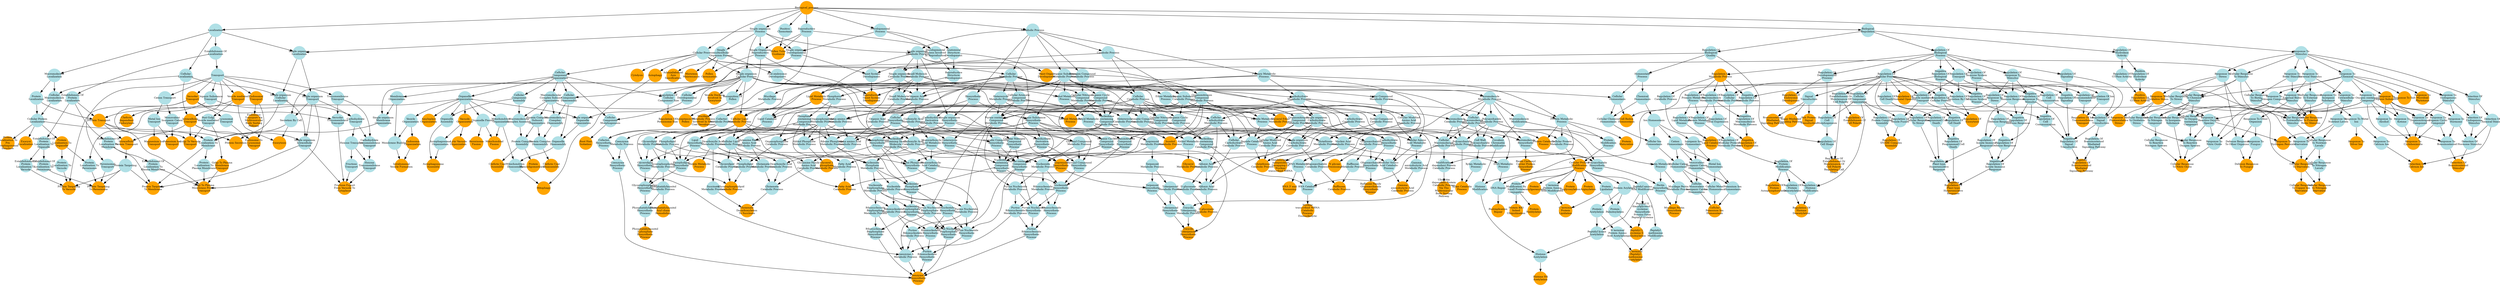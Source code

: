 digraph {
1 [style="filled", fixedsize="true", fontsize="10", shape="circle", width="0.75", fillcolor="orange", label="Biological_process", color="transparent"];
2 [style="filled", fixedsize="true", fontsize="10", shape="circle", width="0.75", fillcolor="powderblue", label="Localization", color="transparent"];
3 [style="filled", fixedsize="true", fontsize="10", shape="circle", width="0.75", fillcolor="powderblue", label="Macromolecule
Localization", color="transparent"];
4 [style="filled", fixedsize="true", fontsize="10", shape="circle", width="0.75", fillcolor="powderblue", label="Protein
Localization", color="transparent"];
5 [style="filled", fixedsize="true", fontsize="10", shape="circle", width="0.75", fillcolor="powderblue", label="Establishment Of
Localization", color="transparent"];
6 [style="filled", fixedsize="true", fontsize="10", shape="circle", width="0.75", fillcolor="powderblue", label="Establishment Of
Protein
Localization", color="transparent"];
7 [style="filled", fixedsize="true", fontsize="10", shape="circle", width="0.75", fillcolor="powderblue", label="Transport", color="transparent"];
8 [style="filled", fixedsize="true", fontsize="10", shape="circle", width="0.75", fillcolor="powderblue", label="Organic Substance
Transport", color="transparent"];
9 [style="filled", fixedsize="true", fontsize="10", shape="circle", width="0.75", fillcolor="orange", label="Protein Transport", color="transparent"];
10 [style="filled", fixedsize="true", fontsize="10", shape="circle", width="0.75", fillcolor="powderblue", label="Cellular
Localization", color="transparent"];
11 [style="filled", fixedsize="true", fontsize="10", shape="circle", width="0.75", fillcolor="orange", label="Intracellular
Transport", color="transparent"];
12 [style="filled", fixedsize="true", fontsize="10", shape="circle", width="0.75", fillcolor="orange", label="Intracellular
Protein Transport", color="transparent"];
13 [style="filled", fixedsize="true", fontsize="10", shape="circle", width="0.75", fillcolor="powderblue", label="Protein Targeting", color="transparent"];
14 [style="filled", fixedsize="true", fontsize="10", shape="circle", width="0.75", fillcolor="powderblue", label="Cellular
Macromolecule
Localization", color="transparent"];
15 [style="filled", fixedsize="true", fontsize="10", shape="circle", width="0.75", fillcolor="powderblue", label="Cellular Protein
Localization", color="transparent"];
16 [style="filled", fixedsize="true", fontsize="10", shape="circle", width="0.75", fillcolor="powderblue", label="Cellular Process", color="transparent"];
17 [style="filled", fixedsize="true", fontsize="10", shape="circle", width="0.75", fillcolor="powderblue", label="Single organism
Process", color="transparent"];
18 [style="filled", fixedsize="true", fontsize="10", shape="circle", width="0.75", fillcolor="powderblue", label="Single organism
Cellular Process", color="transparent"];
19 [style="filled", fixedsize="true", fontsize="10", shape="circle", width="0.75", fillcolor="powderblue", label="Cellular
Component
Organization", color="transparent"];
20 [style="filled", fixedsize="true", fontsize="10", shape="circle", width="0.75", fillcolor="powderblue", label="Membrane
Organization", color="transparent"];
21 [style="filled", fixedsize="true", fontsize="10", shape="circle", width="0.75", fillcolor="powderblue", label="Single organism
Membrane
Organization", color="transparent"];
22 [style="filled", fixedsize="true", fontsize="10", shape="circle", width="0.75", fillcolor="powderblue", label="Single organism
Localization", color="transparent"];
23 [style="filled", fixedsize="true", fontsize="10", shape="circle", width="0.75", fillcolor="powderblue", label="Single organism
Cellular
Localization", color="transparent"];
24 [style="filled", fixedsize="true", fontsize="10", shape="circle", width="0.75", fillcolor="powderblue", label="Protein
Localization To
Membrane", color="transparent"];
25 [style="filled", fixedsize="true", fontsize="10", shape="circle", width="0.75", fillcolor="powderblue", label="Establishment Of
Protein
Localization To
Membrane", color="transparent"];
26 [style="filled", fixedsize="true", fontsize="10", shape="circle", width="0.75", fillcolor="powderblue", label="Single organism
Transport", color="transparent"];
27 [style="filled", fixedsize="true", fontsize="10", shape="circle", width="0.75", fillcolor="powderblue", label="Single organism
Intracellular
Transport", color="transparent"];
28 [style="filled", fixedsize="true", fontsize="10", shape="circle", width="0.75", fillcolor="orange", label="Protein Targeting
To Membrane", color="transparent"];
29 [style="filled", fixedsize="true", fontsize="10", shape="circle", width="0.75", fillcolor="orange", label="Autophagy", color="transparent"];
30 [style="filled", fixedsize="true", fontsize="10", shape="circle", width="0.75", fillcolor="orange", label="Vesicle mediated
Transport", color="transparent"];
31 [style="filled", fixedsize="true", fontsize="10", shape="circle", width="0.75", fillcolor="powderblue", label="Organelle
Organization", color="transparent"];
32 [style="filled", fixedsize="true", fontsize="10", shape="circle", width="0.75", fillcolor="orange", label="Vacuole
Organization", color="transparent"];
33 [style="filled", fixedsize="true", fontsize="10", shape="circle", width="0.75", fillcolor="powderblue", label="Vesicle
Organization", color="transparent"];
34 [style="filled", fixedsize="true", fontsize="10", shape="circle", width="0.75", fillcolor="orange", label="Endosome
Organization", color="transparent"];
35 [style="filled", fixedsize="true", fontsize="10", shape="circle", width="0.75", fillcolor="powderblue", label="Reproductive
Process", color="transparent"];
36 [style="filled", fixedsize="true", fontsize="10", shape="circle", width="0.75", fillcolor="powderblue", label="Single Organism
Reproductive
Process", color="transparent"];
37 [style="filled", fixedsize="true", fontsize="10", shape="circle", width="0.75", fillcolor="powderblue", label="Recognition Of
Pollen", color="transparent"];
38 [style="filled", fixedsize="true", fontsize="10", shape="circle", width="0.75", fillcolor="orange", label="Acceptance Of
Pollen", color="transparent"];
39 [style="filled", fixedsize="true", fontsize="10", shape="circle", width="0.75", fillcolor="powderblue", label="Metabolic Process", color="transparent"];
40 [style="filled", fixedsize="true", fontsize="10", shape="circle", width="0.75", fillcolor="powderblue", label="Organic Substance
Metabolic Process", color="transparent"];
41 [style="filled", fixedsize="true", fontsize="10", shape="circle", width="0.75", fillcolor="powderblue", label="Macromolecule
Metabolic Process", color="transparent"];
42 [style="filled", fixedsize="true", fontsize="10", shape="circle", width="0.75", fillcolor="powderblue", label="Catabolic Process", color="transparent"];
43 [style="filled", fixedsize="true", fontsize="10", shape="circle", width="0.75", fillcolor="powderblue", label="Organic Substance
Catabolic Process", color="transparent"];
44 [style="filled", fixedsize="true", fontsize="10", shape="circle", width="0.75", fillcolor="powderblue", label="Macromolecule
Catabolic Process", color="transparent"];
45 [style="filled", fixedsize="true", fontsize="10", shape="circle", width="0.75", fillcolor="powderblue", label="Cellular
Metabolic Process", color="transparent"];
46 [style="filled", fixedsize="true", fontsize="10", shape="circle", width="0.75", fillcolor="powderblue", label="Cellular
Catabolic Process", color="transparent"];
47 [style="filled", fixedsize="true", fontsize="10", shape="circle", width="0.75", fillcolor="powderblue", label="Cellular
Macromolecule
Metabolic Process", color="transparent"];
48 [style="filled", fixedsize="true", fontsize="10", shape="circle", width="0.75", fillcolor="powderblue", label="Cellular
Macromolecule
Catabolic Process", color="transparent"];
49 [style="filled", fixedsize="true", fontsize="10", shape="circle", width="0.75", fillcolor="powderblue", label="Primary Metabolic
Process", color="transparent"];
50 [style="filled", fixedsize="true", fontsize="10", shape="circle", width="0.75", fillcolor="powderblue", label="Protein Metabolic
Process", color="transparent"];
51 [style="filled", fixedsize="true", fontsize="10", shape="circle", width="0.75", fillcolor="powderblue", label="Modification
dependent Protein
Catabolic Process", color="transparent"];
52 [style="filled", fixedsize="true", fontsize="10", shape="circle", width="0.75", fillcolor="powderblue", label="Macromolecule
Modification", color="transparent"];
53 [style="filled", fixedsize="true", fontsize="10", shape="circle", width="0.75", fillcolor="powderblue", label="Protein
Modification
Process", color="transparent"];
54 [style="filled", fixedsize="true", fontsize="10", shape="circle", width="0.75", fillcolor="powderblue", label="Cellular Protein
Metabolic Process", color="transparent"];
55 [style="filled", fixedsize="true", fontsize="10", shape="circle", width="0.75", fillcolor="orange", label="Cellular Protein
Modification
Process", color="transparent"];
56 [style="filled", fixedsize="true", fontsize="10", shape="circle", width="0.75", fillcolor="powderblue", label="Peptidyl amino
Acid Modification", color="transparent"];
57 [style="filled", fixedsize="true", fontsize="10", shape="circle", width="0.75", fillcolor="powderblue", label="Peptidyl S
diacylglycerol L
cysteine
Biosynthetic
Process From
Peptidyl cysteine", color="transparent"];
58 [style="filled", fixedsize="true", fontsize="10", shape="circle", width="0.75", fillcolor="powderblue", label="Protein
Lipidation", color="transparent"];
59 [style="filled", fixedsize="true", fontsize="10", shape="circle", width="0.75", fillcolor="powderblue", label="Protein Acylation", color="transparent"];
60 [style="filled", fixedsize="true", fontsize="10", shape="circle", width="0.75", fillcolor="powderblue", label="Protein
Palmitoylation", color="transparent"];
61 [style="filled", fixedsize="true", fontsize="10", shape="circle", width="0.75", fillcolor="orange", label="Peptidyl L
cysteine S
palmitoylation", color="transparent"];
62 [style="filled", fixedsize="true", fontsize="10", shape="circle", width="0.75", fillcolor="powderblue", label="Post Golgi
Vesicle mediated
Transport", color="transparent"];
63 [style="filled", fixedsize="true", fontsize="10", shape="circle", width="0.75", fillcolor="orange", label="Golgi To Plasma
Membrane
Transport", color="transparent"];
64 [style="filled", fixedsize="true", fontsize="10", shape="circle", width="0.75", fillcolor="orange", label="Clathrin
dependent
Endocytosis", color="transparent"];
65 [style="filled", fixedsize="true", fontsize="10", shape="circle", width="0.75", fillcolor="orange", label="Protein
Geranylgeranylation", color="transparent"];
66 [style="filled", fixedsize="true", fontsize="10", shape="circle", width="0.75", fillcolor="powderblue", label="Membrane Budding", color="transparent"];
67 [style="filled", fixedsize="true", fontsize="10", shape="circle", width="0.75", fillcolor="orange", label="Intralumenal
Vesicle Formation", color="transparent"];
68 [style="filled", fixedsize="true", fontsize="10", shape="circle", width="0.75", fillcolor="orange", label="Vacuolar
Transport", color="transparent"];
69 [style="filled", fixedsize="true", fontsize="10", shape="circle", width="0.75", fillcolor="powderblue", label="Biological
Regulation", color="transparent"];
70 [style="filled", fixedsize="true", fontsize="10", shape="circle", width="0.75", fillcolor="powderblue", label="Regulation Of
Biological
Process", color="transparent"];
71 [style="filled", fixedsize="true", fontsize="10", shape="circle", width="0.75", fillcolor="powderblue", label="Regulation Of
Cellular Process", color="transparent"];
72 [style="filled", fixedsize="true", fontsize="10", shape="circle", width="0.75", fillcolor="powderblue", label="Regulation Of
Cell
Communication", color="transparent"];
73 [style="filled", fixedsize="true", fontsize="10", shape="circle", width="0.75", fillcolor="powderblue", label="Regulation Of
Signaling", color="transparent"];
74 [style="filled", fixedsize="true", fontsize="10", shape="circle", width="0.75", fillcolor="powderblue", label="Regulation Of
Response To
Stimulus", color="transparent"];
75 [style="filled", fixedsize="true", fontsize="10", shape="circle", width="0.75", fillcolor="powderblue", label="Regulation Of
Signal
Transduction", color="transparent"];
76 [style="filled", fixedsize="true", fontsize="10", shape="circle", width="0.75", fillcolor="powderblue", label="Negative
Regulation Of
Biological
Process", color="transparent"];
77 [style="filled", fixedsize="true", fontsize="10", shape="circle", width="0.75", fillcolor="powderblue", label="Negative
Regulation Of
Cellular Process", color="transparent"];
78 [style="filled", fixedsize="true", fontsize="10", shape="circle", width="0.75", fillcolor="powderblue", label="Negative
Regulation Of
Cell
Communication", color="transparent"];
79 [style="filled", fixedsize="true", fontsize="10", shape="circle", width="0.75", fillcolor="powderblue", label="Negative
Regulation Of
Signaling", color="transparent"];
80 [style="filled", fixedsize="true", fontsize="10", shape="circle", width="0.75", fillcolor="powderblue", label="Negative
Regulation Of
Response To
Stimulus", color="transparent"];
81 [style="filled", fixedsize="true", fontsize="10", shape="circle", width="0.75", fillcolor="powderblue", label="Negative
Regulation Of
Signal
Transduction", color="transparent"];
82 [style="filled", fixedsize="true", fontsize="10", shape="circle", width="0.75", fillcolor="powderblue", label="Regulation Of
Brassinosteroid
Mediated
Signaling Pathway", color="transparent"];
83 [style="filled", fixedsize="true", fontsize="10", shape="circle", width="0.75", fillcolor="orange", label="Negative
Regulation Of
Brassinosteroid
Mediated
Signaling Pathway", color="transparent"];
84 [style="filled", fixedsize="true", fontsize="10", shape="circle", width="0.75", fillcolor="powderblue", label="Single organism
Metabolic Process", color="transparent"];
85 [style="filled", fixedsize="true", fontsize="10", shape="circle", width="0.75", fillcolor="powderblue", label="Small Molecule
Metabolic Process", color="transparent"];
86 [style="filled", fixedsize="true", fontsize="10", shape="circle", width="0.75", fillcolor="powderblue", label="Organic Acid
Metabolic Process", color="transparent"];
87 [style="filled", fixedsize="true", fontsize="10", shape="circle", width="0.75", fillcolor="powderblue", label="Carboxylic Acid
Metabolic Process", color="transparent"];
88 [style="filled", fixedsize="true", fontsize="10", shape="circle", width="0.75", fillcolor="powderblue", label="Dicarboxylic Acid
Metabolic Process", color="transparent"];
89 [style="filled", fixedsize="true", fontsize="10", shape="circle", width="0.75", fillcolor="powderblue", label="Succinate
Metabolic Process", color="transparent"];
90 [style="filled", fixedsize="true", fontsize="10", shape="circle", width="0.75", fillcolor="powderblue", label="Nitrogen Compound
Metabolic Process", color="transparent"];
91 [style="filled", fixedsize="true", fontsize="10", shape="circle", width="0.75", fillcolor="powderblue", label="Organonitrogen
Compound
Metabolic Process", color="transparent"];
92 [style="filled", fixedsize="true", fontsize="10", shape="circle", width="0.75", fillcolor="powderblue", label="Alpha amino Acid
Metabolic Process", color="transparent"];
93 [style="filled", fixedsize="true", fontsize="10", shape="circle", width="0.75", fillcolor="powderblue", label="Glutamine Family
Amino Acid
Metabolic Process", color="transparent"];
94 [style="filled", fixedsize="true", fontsize="10", shape="circle", width="0.75", fillcolor="powderblue", label="Glutamate
Metabolic Process", color="transparent"];
95 [style="filled", fixedsize="true", fontsize="10", shape="circle", width="0.75", fillcolor="powderblue", label="Single organism
Catabolic Process", color="transparent"];
96 [style="filled", fixedsize="true", fontsize="10", shape="circle", width="0.75", fillcolor="powderblue", label="Small Molecule
Catabolic Process", color="transparent"];
97 [style="filled", fixedsize="true", fontsize="10", shape="circle", width="0.75", fillcolor="powderblue", label="Organic Acid
Catabolic Process", color="transparent"];
98 [style="filled", fixedsize="true", fontsize="10", shape="circle", width="0.75", fillcolor="powderblue", label="Organonitrogen
Compound
Catabolic Process", color="transparent"];
99 [style="filled", fixedsize="true", fontsize="10", shape="circle", width="0.75", fillcolor="powderblue", label="Alpha amino Acid
Catabolic Process", color="transparent"];
100 [style="filled", fixedsize="true", fontsize="10", shape="circle", width="0.75", fillcolor="powderblue", label="Glutamine Family
Amino Acid
Catabolic Process", color="transparent"];
101 [style="filled", fixedsize="true", fontsize="10", shape="circle", width="0.75", fillcolor="powderblue", label="Carboxylic Acid
Catabolic Process", color="transparent"];
102 [style="filled", fixedsize="true", fontsize="10", shape="circle", width="0.75", fillcolor="powderblue", label="Dicarboxylic Acid
Catabolic Process", color="transparent"];
103 [style="filled", fixedsize="true", fontsize="10", shape="circle", width="0.75", fillcolor="powderblue", label="Glutamate
Catabolic Process", color="transparent"];
104 [style="filled", fixedsize="true", fontsize="10", shape="circle", width="0.75", fillcolor="orange", label="Glutamate
Decarboxylation
To Succinate", color="transparent"];
105 [style="filled", fixedsize="true", fontsize="10", shape="circle", width="0.75", fillcolor="powderblue", label="Cellular Amino
Acid Metabolic
Process", color="transparent"];
106 [style="filled", fixedsize="true", fontsize="10", shape="circle", width="0.75", fillcolor="powderblue", label="Cellular Amino
Acid Catabolic
Process", color="transparent"];
107 [style="filled", fixedsize="true", fontsize="10", shape="circle", width="0.75", fillcolor="powderblue", label="Gamma
aminobutyric Acid
Metabolic Process", color="transparent"];
108 [style="filled", fixedsize="true", fontsize="10", shape="circle", width="0.75", fillcolor="orange", label="Gamma
aminobutyric Acid
Catabolic Process", color="transparent"];
109 [style="filled", fixedsize="true", fontsize="10", shape="circle", width="0.75", fillcolor="powderblue", label="Cellular Aromatic
Compound
Metabolic Process", color="transparent"];
110 [style="filled", fixedsize="true", fontsize="10", shape="circle", width="0.75", fillcolor="powderblue", label="Cellular Nitrogen
Compound
Metabolic Process", color="transparent"];
111 [style="filled", fixedsize="true", fontsize="10", shape="circle", width="0.75", fillcolor="powderblue", label="Heterocycle
Metabolic Process", color="transparent"];
112 [style="filled", fixedsize="true", fontsize="10", shape="circle", width="0.75", fillcolor="powderblue", label="Organic Cyclic
Compound
Metabolic Process", color="transparent"];
113 [style="filled", fixedsize="true", fontsize="10", shape="circle", width="0.75", fillcolor="powderblue", label="Nucleobase
containing
Compound
Metabolic Process", color="transparent"];
114 [style="filled", fixedsize="true", fontsize="10", shape="circle", width="0.75", fillcolor="powderblue", label="Nucleic Acid
Metabolic Process", color="transparent"];
115 [style="filled", fixedsize="true", fontsize="10", shape="circle", width="0.75", fillcolor="orange", label="Deadenylation
independent
Decapping Of
Nuclear
transcribed MRNA", color="transparent"];
116 [style="filled", fixedsize="true", fontsize="10", shape="circle", width="0.75", fillcolor="powderblue", label="Mitochondrion
Organization", color="transparent"];
117 [style="filled", fixedsize="true", fontsize="10", shape="circle", width="0.75", fillcolor="powderblue", label="Organelle Fission", color="transparent"];
118 [style="filled", fixedsize="true", fontsize="10", shape="circle", width="0.75", fillcolor="orange", label="Mitochondrial
Fission", color="transparent"];
119 [style="filled", fixedsize="true", fontsize="10", shape="circle", width="0.75", fillcolor="powderblue", label="Regulation Of
Transport", color="transparent"];
120 [style="filled", fixedsize="true", fontsize="10", shape="circle", width="0.75", fillcolor="powderblue", label="Regulation Of
Vesicle mediated
Transport", color="transparent"];
121 [style="filled", fixedsize="true", fontsize="10", shape="circle", width="0.75", fillcolor="powderblue", label="Regulation Of
Secretion By Cell", color="transparent"];
122 [style="filled", fixedsize="true", fontsize="10", shape="circle", width="0.75", fillcolor="orange", label="Regulation Of
Exocytosis", color="transparent"];
123 [style="filled", fixedsize="true", fontsize="10", shape="circle", width="0.75", fillcolor="powderblue", label="Signal
Transduction", color="transparent"];
124 [style="filled", fixedsize="true", fontsize="10", shape="circle", width="0.75", fillcolor="orange", label="Brassinosteroid
Mediated
Signaling Pathway", color="transparent"];
125 [style="filled", fixedsize="true", fontsize="10", shape="circle", width="0.75", fillcolor="powderblue", label="Protein
Modification By
Small Protein
Conjugation", color="transparent"];
126 [style="filled", fixedsize="true", fontsize="10", shape="circle", width="0.75", fillcolor="orange", label="Protein K63
linked
Ubiquitination", color="transparent"];
127 [style="filled", fixedsize="true", fontsize="10", shape="circle", width="0.75", fillcolor="powderblue", label="Cation Transport", color="transparent"];
128 [style="filled", fixedsize="true", fontsize="10", shape="circle", width="0.75", fillcolor="powderblue", label="Metal Ion
Transport", color="transparent"];
129 [style="filled", fixedsize="true", fontsize="10", shape="circle", width="0.75", fillcolor="orange", label="Magnesium Ion
Transport", color="transparent"];
130 [style="filled", fixedsize="true", fontsize="10", shape="circle", width="0.75", fillcolor="powderblue", label="Carbohydrate
Metabolic Process", color="transparent"];
131 [style="filled", fixedsize="true", fontsize="10", shape="circle", width="0.75", fillcolor="powderblue", label="Single organism
Carbohydrate
Metabolic Process", color="transparent"];
132 [style="filled", fixedsize="true", fontsize="10", shape="circle", width="0.75", fillcolor="powderblue", label="Oligosaccharide
Metabolic Process", color="transparent"];
133 [style="filled", fixedsize="true", fontsize="10", shape="circle", width="0.75", fillcolor="powderblue", label="Biosynthetic
Process", color="transparent"];
134 [style="filled", fixedsize="true", fontsize="10", shape="circle", width="0.75", fillcolor="powderblue", label="Single organism
Biosynthetic
Process", color="transparent"];
135 [style="filled", fixedsize="true", fontsize="10", shape="circle", width="0.75", fillcolor="powderblue", label="Organic Substance
Biosynthetic
Process", color="transparent"];
136 [style="filled", fixedsize="true", fontsize="10", shape="circle", width="0.75", fillcolor="powderblue", label="Carbohydrate
Biosynthetic
Process", color="transparent"];
137 [style="filled", fixedsize="true", fontsize="10", shape="circle", width="0.75", fillcolor="powderblue", label="Oligosaccharide
Biosynthetic
Process", color="transparent"];
138 [style="filled", fixedsize="true", fontsize="10", shape="circle", width="0.75", fillcolor="orange", label="Raffinose Family
Oligosaccharide
Biosynthetic
Process", color="transparent"];
139 [style="filled", fixedsize="true", fontsize="10", shape="circle", width="0.75", fillcolor="powderblue", label="Cellular
Component
Assembly", color="transparent"];
140 [style="filled", fixedsize="true", fontsize="10", shape="circle", width="0.75", fillcolor="powderblue", label="Organelle
Assembly", color="transparent"];
141 [style="filled", fixedsize="true", fontsize="10", shape="circle", width="0.75", fillcolor="powderblue", label="Autophagosome
Organization", color="transparent"];
142 [style="filled", fixedsize="true", fontsize="10", shape="circle", width="0.75", fillcolor="orange", label="Autophagosome
Assembly", color="transparent"];
143 [style="filled", fixedsize="true", fontsize="10", shape="circle", width="0.75", fillcolor="powderblue", label="Single
multicellular
Organism Process", color="transparent"];
144 [style="filled", fixedsize="true", fontsize="10", shape="circle", width="0.75", fillcolor="powderblue", label="Post embryonic
Development", color="transparent"];
145 [style="filled", fixedsize="true", fontsize="10", shape="circle", width="0.75", fillcolor="powderblue", label="Developmental
Process", color="transparent"];
146 [style="filled", fixedsize="true", fontsize="10", shape="circle", width="0.75", fillcolor="powderblue", label="Single organism
Developmental
Process", color="transparent"];
147 [style="filled", fixedsize="true", fontsize="10", shape="circle", width="0.75", fillcolor="powderblue", label="Anatomical
Structure
Development", color="transparent"];
148 [style="filled", fixedsize="true", fontsize="10", shape="circle", width="0.75", fillcolor="powderblue", label="Shoot System
Development", color="transparent"];
149 [style="filled", fixedsize="true", fontsize="10", shape="circle", width="0.75", fillcolor="powderblue", label="Developmental
Process Involved
In Reproduction", color="transparent"];
150 [style="filled", fixedsize="true", fontsize="10", shape="circle", width="0.75", fillcolor="powderblue", label="Reproductive
Structure
Development", color="transparent"];
151 [style="filled", fixedsize="true", fontsize="10", shape="circle", width="0.75", fillcolor="orange", label="Reproductive
Shoot System
Development", color="transparent"];
152 [style="filled", fixedsize="true", fontsize="10", shape="circle", width="0.75", fillcolor="powderblue", label="DNA Metabolic
Process", color="transparent"];
153 [style="filled", fixedsize="true", fontsize="10", shape="circle", width="0.75", fillcolor="powderblue", label="Response To
Stimulus", color="transparent"];
154 [style="filled", fixedsize="true", fontsize="10", shape="circle", width="0.75", fillcolor="powderblue", label="Response To
Stress", color="transparent"];
155 [style="filled", fixedsize="true", fontsize="10", shape="circle", width="0.75", fillcolor="powderblue", label="Cellular Response
To Stimulus", color="transparent"];
156 [style="filled", fixedsize="true", fontsize="10", shape="circle", width="0.75", fillcolor="powderblue", label="Cellular Response
To Stress", color="transparent"];
157 [style="filled", fixedsize="true", fontsize="10", shape="circle", width="0.75", fillcolor="powderblue", label="DNA Repair", color="transparent"];
158 [style="filled", fixedsize="true", fontsize="10", shape="circle", width="0.75", fillcolor="orange", label="Postreplication
Repair", color="transparent"];
159 [style="filled", fixedsize="true", fontsize="10", shape="circle", width="0.75", fillcolor="powderblue", label="Ether Metabolic
Process", color="transparent"];
160 [style="filled", fixedsize="true", fontsize="10", shape="circle", width="0.75", fillcolor="orange", label="Glycerol Ether
Metabolic Process", color="transparent"];
161 [style="filled", fixedsize="true", fontsize="10", shape="circle", width="0.75", fillcolor="orange", label="Ubiquitin
dependent Protein
Catabolic Process
Via The
Multivesicular
Body Sorting
Pathway", color="transparent"];
162 [style="filled", fixedsize="true", fontsize="10", shape="circle", width="0.75", fillcolor="orange", label="Exocyst
Localization", color="transparent"];
163 [style="filled", fixedsize="true", fontsize="10", shape="circle", width="0.75", fillcolor="orange", label="Protein
Localization To
Organelle", color="transparent"];
164 [style="filled", fixedsize="true", fontsize="10", shape="circle", width="0.75", fillcolor="powderblue", label="Protein
Localization To
Vacuole", color="transparent"];
165 [style="filled", fixedsize="true", fontsize="10", shape="circle", width="0.75", fillcolor="powderblue", label="Establishment Of
Protein
Localization To
Organelle", color="transparent"];
166 [style="filled", fixedsize="true", fontsize="10", shape="circle", width="0.75", fillcolor="powderblue", label="Establishment Of
Protein
Localization To
Vacuole", color="transparent"];
167 [style="filled", fixedsize="true", fontsize="10", shape="circle", width="0.75", fillcolor="orange", label="Protein Targeting
To Vacuole", color="transparent"];
168 [style="filled", fixedsize="true", fontsize="10", shape="circle", width="0.75", fillcolor="powderblue", label="Regulation Of
Biological
Quality", color="transparent"];
169 [style="filled", fixedsize="true", fontsize="10", shape="circle", width="0.75", fillcolor="powderblue", label="Regulation Of
Cellular
Component Size", color="transparent"];
170 [style="filled", fixedsize="true", fontsize="10", shape="circle", width="0.75", fillcolor="orange", label="Regulation Of
Peroxisome Size", color="transparent"];
171 [style="filled", fixedsize="true", fontsize="10", shape="circle", width="0.75", fillcolor="powderblue", label="RNA Metabolic
Process", color="transparent"];
172 [style="filled", fixedsize="true", fontsize="10", shape="circle", width="0.75", fillcolor="powderblue", label="Aromatic Compound
Catabolic Process", color="transparent"];
173 [style="filled", fixedsize="true", fontsize="10", shape="circle", width="0.75", fillcolor="powderblue", label="Cellular Nitrogen
Compound
Catabolic Process", color="transparent"];
174 [style="filled", fixedsize="true", fontsize="10", shape="circle", width="0.75", fillcolor="powderblue", label="Heterocycle
Catabolic Process", color="transparent"];
175 [style="filled", fixedsize="true", fontsize="10", shape="circle", width="0.75", fillcolor="powderblue", label="Organic Cyclic
Compound
Catabolic Process", color="transparent"];
176 [style="filled", fixedsize="true", fontsize="10", shape="circle", width="0.75", fillcolor="powderblue", label="Nucleobase
containing
Compound
Catabolic Process", color="transparent"];
177 [style="filled", fixedsize="true", fontsize="10", shape="circle", width="0.75", fillcolor="powderblue", label="RNA Catabolic
Process", color="transparent"];
178 [style="filled", fixedsize="true", fontsize="10", shape="circle", width="0.75", fillcolor="powderblue", label="Phosphorus
Metabolic Process", color="transparent"];
179 [style="filled", fixedsize="true", fontsize="10", shape="circle", width="0.75", fillcolor="powderblue", label="Phosphate
containing
Compound
Metabolic Process", color="transparent"];
180 [style="filled", fixedsize="true", fontsize="10", shape="circle", width="0.75", fillcolor="powderblue", label="Organophosphate
Metabolic Process", color="transparent"];
181 [style="filled", fixedsize="true", fontsize="10", shape="circle", width="0.75", fillcolor="powderblue", label="Carbohydrate
Derivative
Metabolic Process", color="transparent"];
182 [style="filled", fixedsize="true", fontsize="10", shape="circle", width="0.75", fillcolor="powderblue", label="Alditol Phosphate
Metabolic Process", color="transparent"];
183 [style="filled", fixedsize="true", fontsize="10", shape="circle", width="0.75", fillcolor="orange", label="Glycerol 3
phosphate
Metabolic Process", color="transparent"];
184 [style="filled", fixedsize="true", fontsize="10", shape="circle", width="0.75", fillcolor="orange", label="Vesicle Docking
Involved In
Exocytosis", color="transparent"];
185 [style="filled", fixedsize="true", fontsize="10", shape="circle", width="0.75", fillcolor="orange", label="Lipid Metabolic
Process", color="transparent"];
186 [style="filled", fixedsize="true", fontsize="10", shape="circle", width="0.75", fillcolor="orange", label="Cellular Lipid
Metabolic Process", color="transparent"];
187 [style="filled", fixedsize="true", fontsize="10", shape="circle", width="0.75", fillcolor="powderblue", label="Phospholipid
Metabolic Process", color="transparent"];
188 [style="filled", fixedsize="true", fontsize="10", shape="circle", width="0.75", fillcolor="powderblue", label="Glycerolipid
Metabolic Process", color="transparent"];
189 [style="filled", fixedsize="true", fontsize="10", shape="circle", width="0.75", fillcolor="powderblue", label="Glycerophospholipid
Metabolic Process", color="transparent"];
190 [style="filled", fixedsize="true", fontsize="10", shape="circle", width="0.75", fillcolor="powderblue", label="Lipid
Biosynthetic
Process", color="transparent"];
191 [style="filled", fixedsize="true", fontsize="10", shape="circle", width="0.75", fillcolor="powderblue", label="Cellular
Biosynthetic
Process", color="transparent"];
192 [style="filled", fixedsize="true", fontsize="10", shape="circle", width="0.75", fillcolor="powderblue", label="Organophosphate
Biosynthetic
Process", color="transparent"];
193 [style="filled", fixedsize="true", fontsize="10", shape="circle", width="0.75", fillcolor="powderblue", label="Phospholipid
Biosynthetic
Process", color="transparent"];
194 [style="filled", fixedsize="true", fontsize="10", shape="circle", width="0.75", fillcolor="powderblue", label="Glycerolipid
Biosynthetic
Process", color="transparent"];
195 [style="filled", fixedsize="true", fontsize="10", shape="circle", width="0.75", fillcolor="powderblue", label="Glycerophospholipid
Biosynthetic
Process", color="transparent"];
196 [style="filled", fixedsize="true", fontsize="10", shape="circle", width="0.75", fillcolor="powderblue", label="Phosphatidylinositol
Metabolic Process", color="transparent"];
197 [style="filled", fixedsize="true", fontsize="10", shape="circle", width="0.75", fillcolor="powderblue", label="Phosphatidylinositol
Biosynthetic
Process", color="transparent"];
198 [style="filled", fixedsize="true", fontsize="10", shape="circle", width="0.75", fillcolor="orange", label="Phosphatidylinositol
3 phosphate
Biosynthetic
Process", color="transparent"];
199 [style="filled", fixedsize="true", fontsize="10", shape="circle", width="0.75", fillcolor="powderblue", label="Response To
External Stimulus", color="transparent"];
200 [style="filled", fixedsize="true", fontsize="10", shape="circle", width="0.75", fillcolor="powderblue", label="Response To
Biotic Stimulus", color="transparent"];
201 [style="filled", fixedsize="true", fontsize="10", shape="circle", width="0.75", fillcolor="powderblue", label="Response To
External Biotic
Stimulus", color="transparent"];
202 [style="filled", fixedsize="true", fontsize="10", shape="circle", width="0.75", fillcolor="powderblue", label="Response To Other
Organism", color="transparent"];
203 [style="filled", fixedsize="true", fontsize="10", shape="circle", width="0.75", fillcolor="powderblue", label="Response To
Fungus", color="transparent"];
204 [style="filled", fixedsize="true", fontsize="10", shape="circle", width="0.75", fillcolor="powderblue", label="Defense Response
To Other Organism", color="transparent"];
205 [style="filled", fixedsize="true", fontsize="10", shape="circle", width="0.75", fillcolor="orange", label="Defense Response
To Fungus", color="transparent"];
206 [style="filled", fixedsize="true", fontsize="10", shape="circle", width="0.75", fillcolor="powderblue", label="Alcohol Metabolic
Process", color="transparent"];
207 [style="filled", fixedsize="true", fontsize="10", shape="circle", width="0.75", fillcolor="powderblue", label="Polyol Metabolic
Process", color="transparent"];
208 [style="filled", fixedsize="true", fontsize="10", shape="circle", width="0.75", fillcolor="powderblue", label="Cellular
Carbohydrate
Metabolic Process", color="transparent"];
209 [style="filled", fixedsize="true", fontsize="10", shape="circle", width="0.75", fillcolor="powderblue", label="Alditol Metabolic
Process", color="transparent"];
210 [style="filled", fixedsize="true", fontsize="10", shape="circle", width="0.75", fillcolor="orange", label="Glycerol
Metabolic Process", color="transparent"];
211 [style="filled", fixedsize="true", fontsize="10", shape="circle", width="0.75", fillcolor="powderblue", label="Regulation Of
Cellular
Component
Organization", color="transparent"];
212 [style="filled", fixedsize="true", fontsize="10", shape="circle", width="0.75", fillcolor="powderblue", label="Regulation Of
Vesicle Fusion", color="transparent"];
213 [style="filled", fixedsize="true", fontsize="10", shape="circle", width="0.75", fillcolor="powderblue", label="Regulation Of
Protein Complex
Assembly", color="transparent"];
214 [style="filled", fixedsize="true", fontsize="10", shape="circle", width="0.75", fillcolor="orange", label="Regulation Of
SNARE Complex
Assembly", color="transparent"];
215 [style="filled", fixedsize="true", fontsize="10", shape="circle", width="0.75", fillcolor="powderblue", label="Cellular
Developmental
Process", color="transparent"];
216 [style="filled", fixedsize="true", fontsize="10", shape="circle", width="0.75", fillcolor="powderblue", label="Cellular
Component
Morphogenesis", color="transparent"];
217 [style="filled", fixedsize="true", fontsize="10", shape="circle", width="0.75", fillcolor="orange", label="Root Hair
Initiation", color="transparent"];
218 [style="filled", fixedsize="true", fontsize="10", shape="circle", width="0.75", fillcolor="orange", label="Golgi To Vacuole
Transport", color="transparent"];
219 [style="filled", fixedsize="true", fontsize="10", shape="circle", width="0.75", fillcolor="orange", label="Protein
Neddylation", color="transparent"];
220 [style="filled", fixedsize="true", fontsize="10", shape="circle", width="0.75", fillcolor="orange", label="Endosomal
Transport", color="transparent"];
221 [style="filled", fixedsize="true", fontsize="10", shape="circle", width="0.75", fillcolor="orange", label="Endosome
Transport Via
Multivesicular
Body Sorting
Pathway", color="transparent"];
222 [style="filled", fixedsize="true", fontsize="10", shape="circle", width="0.75", fillcolor="orange", label="Protein
Localization To
Pre
autophagosomal
Structure", color="transparent"];
223 [style="filled", fixedsize="true", fontsize="10", shape="circle", width="0.75", fillcolor="powderblue", label="Secretion By Cell", color="transparent"];
224 [style="filled", fixedsize="true", fontsize="10", shape="circle", width="0.75", fillcolor="orange", label="Protein Secretion", color="transparent"];
225 [style="filled", fixedsize="true", fontsize="10", shape="circle", width="0.75", fillcolor="orange", label="Sugar Mediated
Signaling Pathway", color="transparent"];
226 [style="filled", fixedsize="true", fontsize="10", shape="circle", width="0.75", fillcolor="powderblue", label="Cellular
Component
Disassembly", color="transparent"];
227 [style="filled", fixedsize="true", fontsize="10", shape="circle", width="0.75", fillcolor="powderblue", label="Single organism
Organelle
Organization", color="transparent"];
228 [style="filled", fixedsize="true", fontsize="10", shape="circle", width="0.75", fillcolor="powderblue", label="Organelle
Disassembly", color="transparent"];
229 [style="filled", fixedsize="true", fontsize="10", shape="circle", width="0.75", fillcolor="powderblue", label="Mitochondrion
Disassembly", color="transparent"];
230 [style="filled", fixedsize="true", fontsize="10", shape="circle", width="0.75", fillcolor="orange", label="Mitophagy", color="transparent"];
231 [style="filled", fixedsize="true", fontsize="10", shape="circle", width="0.75", fillcolor="powderblue", label="Macromolecular
Complex Subunit
Organization", color="transparent"];
232 [style="filled", fixedsize="true", fontsize="10", shape="circle", width="0.75", fillcolor="powderblue", label="Macromolecular
Complex Assembly", color="transparent"];
233 [style="filled", fixedsize="true", fontsize="10", shape="circle", width="0.75", fillcolor="powderblue", label="Protein Complex
Subunit
Organization", color="transparent"];
234 [style="filled", fixedsize="true", fontsize="10", shape="circle", width="0.75", fillcolor="powderblue", label="Protein Complex
Assembly", color="transparent"];
235 [style="filled", fixedsize="true", fontsize="10", shape="circle", width="0.75", fillcolor="orange", label="Protein
Homooligomerization", color="transparent"];
236 [style="filled", fixedsize="true", fontsize="10", shape="circle", width="0.75", fillcolor="orange", label="Response To
Oxidative Stress", color="transparent"];
237 [style="filled", fixedsize="true", fontsize="10", shape="circle", width="0.75", fillcolor="powderblue", label="Response To
Chemical", color="transparent"];
238 [style="filled", fixedsize="true", fontsize="10", shape="circle", width="0.75", fillcolor="powderblue", label="Response To
Oxygen containing
Compound", color="transparent"];
239 [style="filled", fixedsize="true", fontsize="10", shape="circle", width="0.75", fillcolor="powderblue", label="Response To
Reactive Oxygen
Species", color="transparent"];
240 [style="filled", fixedsize="true", fontsize="10", shape="circle", width="0.75", fillcolor="powderblue", label="Response To
Inorganic
Substance", color="transparent"];
241 [style="filled", fixedsize="true", fontsize="10", shape="circle", width="0.75", fillcolor="orange", label="Response To
Hydrogen Peroxide", color="transparent"];
242 [style="filled", fixedsize="true", fontsize="10", shape="circle", width="0.75", fillcolor="powderblue", label="Regulation Of
Cell Death", color="transparent"];
243 [style="filled", fixedsize="true", fontsize="10", shape="circle", width="0.75", fillcolor="powderblue", label="Regulation Of
Programmed Cell
Death", color="transparent"];
244 [style="filled", fixedsize="true", fontsize="10", shape="circle", width="0.75", fillcolor="powderblue", label="Regulation Of
Response To
Stress", color="transparent"];
245 [style="filled", fixedsize="true", fontsize="10", shape="circle", width="0.75", fillcolor="powderblue", label="Regulation Of
Defense Response", color="transparent"];
246 [style="filled", fixedsize="true", fontsize="10", shape="circle", width="0.75", fillcolor="powderblue", label="Regulation Of
Immune System
Process", color="transparent"];
247 [style="filled", fixedsize="true", fontsize="10", shape="circle", width="0.75", fillcolor="powderblue", label="Regulation Of
Immune Response", color="transparent"];
248 [style="filled", fixedsize="true", fontsize="10", shape="circle", width="0.75", fillcolor="powderblue", label="Regulation Of
Innate Immune
Response", color="transparent"];
249 [style="filled", fixedsize="true", fontsize="10", shape="circle", width="0.75", fillcolor="powderblue", label="Regulation Of
Cellular Response
To Stress", color="transparent"];
250 [style="filled", fixedsize="true", fontsize="10", shape="circle", width="0.75", fillcolor="powderblue", label="Regulation Of
Plant type
Hypersensitive
Response", color="transparent"];
251 [style="filled", fixedsize="true", fontsize="10", shape="circle", width="0.75", fillcolor="powderblue", label="Negative
Regulation Of
Cell Death", color="transparent"];
252 [style="filled", fixedsize="true", fontsize="10", shape="circle", width="0.75", fillcolor="powderblue", label="Negative
Regulation Of
Programmed Cell
Death", color="transparent"];
253 [style="filled", fixedsize="true", fontsize="10", shape="circle", width="0.75", fillcolor="powderblue", label="Negative
Regulation Of
Defense Response", color="transparent"];
254 [style="filled", fixedsize="true", fontsize="10", shape="circle", width="0.75", fillcolor="powderblue", label="Negative
Regulation Of
Immune System
Process", color="transparent"];
255 [style="filled", fixedsize="true", fontsize="10", shape="circle", width="0.75", fillcolor="powderblue", label="Negative
Regulation Of
Immune Response", color="transparent"];
256 [style="filled", fixedsize="true", fontsize="10", shape="circle", width="0.75", fillcolor="powderblue", label="Negative
Regulation Of
Innate Immune
Response", color="transparent"];
257 [style="filled", fixedsize="true", fontsize="10", shape="circle", width="0.75", fillcolor="orange", label="Negative
Regulation Of
Plant type
Hypersensitive
Response", color="transparent"];
258 [style="filled", fixedsize="true", fontsize="10", shape="circle", width="0.75", fillcolor="powderblue", label="Regulation Of
Developmental
Process", color="transparent"];
259 [style="filled", fixedsize="true", fontsize="10", shape="circle", width="0.75", fillcolor="powderblue", label="Regulation Of
Cell
Morphogenesis", color="transparent"];
260 [style="filled", fixedsize="true", fontsize="10", shape="circle", width="0.75", fillcolor="powderblue", label="Regulation Of
Cell Shape", color="transparent"];
261 [style="filled", fixedsize="true", fontsize="10", shape="circle", width="0.75", fillcolor="powderblue", label="Regulation Of
Establishment Or
Maintenance Of
Cell Polarity", color="transparent"];
262 [style="filled", fixedsize="true", fontsize="10", shape="circle", width="0.75", fillcolor="orange", label="Regulation Of
Establishment Or
Maintenance Of
Cell Polarity
Regulating Cell
Shape", color="transparent"];
263 [style="filled", fixedsize="true", fontsize="10", shape="circle", width="0.75", fillcolor="orange", label="Response To
Photooxidative
Stress", color="transparent"];
264 [style="filled", fixedsize="true", fontsize="10", shape="circle", width="0.75", fillcolor="orange", label="Peroxisome
Fission", color="transparent"];
265 [style="filled", fixedsize="true", fontsize="10", shape="circle", width="0.75", fillcolor="powderblue", label="Macromolecular
Complex
Disassembly", color="transparent"];
266 [style="filled", fixedsize="true", fontsize="10", shape="circle", width="0.75", fillcolor="powderblue", label="Protein Complex
Disassembly", color="transparent"];
267 [style="filled", fixedsize="true", fontsize="10", shape="circle", width="0.75", fillcolor="orange", label="Clathrin Coat
Disassembly", color="transparent"];
268 [style="filled", fixedsize="true", fontsize="10", shape="circle", width="0.75", fillcolor="powderblue", label="Isoprenoid
Metabolic Process", color="transparent"];
269 [style="filled", fixedsize="true", fontsize="10", shape="circle", width="0.75", fillcolor="orange", label="Isoprenoid
Biosynthetic
Process", color="transparent"];
270 [style="filled", fixedsize="true", fontsize="10", shape="circle", width="0.75", fillcolor="orange", label="Steroid Metabolic
Process", color="transparent"];
271 [style="filled", fixedsize="true", fontsize="10", shape="circle", width="0.75", fillcolor="orange", label="Cytolysis", color="transparent"];
272 [style="filled", fixedsize="true", fontsize="10", shape="circle", width="0.75", fillcolor="powderblue", label="Polysaccharide
Metabolic Process", color="transparent"];
273 [style="filled", fixedsize="true", fontsize="10", shape="circle", width="0.75", fillcolor="powderblue", label="Lipid Catabolic
Process", color="transparent"];
274 [style="filled", fixedsize="true", fontsize="10", shape="circle", width="0.75", fillcolor="powderblue", label="Cellular Lipid
Catabolic Process", color="transparent"];
275 [style="filled", fixedsize="true", fontsize="10", shape="circle", width="0.75", fillcolor="powderblue", label="Organophosphate
Catabolic Process", color="transparent"];
276 [style="filled", fixedsize="true", fontsize="10", shape="circle", width="0.75", fillcolor="powderblue", label="Phospholipid
Catabolic Process", color="transparent"];
277 [style="filled", fixedsize="true", fontsize="10", shape="circle", width="0.75", fillcolor="powderblue", label="Glycerolipid
Catabolic Process", color="transparent"];
278 [style="filled", fixedsize="true", fontsize="10", shape="circle", width="0.75", fillcolor="orange", label="Glycerophospholipid
Catabolic Process", color="transparent"];
279 [style="filled", fixedsize="true", fontsize="10", shape="circle", width="0.75", fillcolor="orange", label="Regulation Of
Metabolic Process", color="transparent"];
280 [style="filled", fixedsize="true", fontsize="10", shape="circle", width="0.75", fillcolor="powderblue", label="Monocarboxylic
Acid Metabolic
Process", color="transparent"];
281 [style="filled", fixedsize="true", fontsize="10", shape="circle", width="0.75", fillcolor="powderblue", label="Aldonic Acid
Metabolic Process", color="transparent"];
282 [style="filled", fixedsize="true", fontsize="10", shape="circle", width="0.75", fillcolor="powderblue", label="D gluconate
Metabolic Process", color="transparent"];
283 [style="filled", fixedsize="true", fontsize="10", shape="circle", width="0.75", fillcolor="powderblue", label="Carbohydrate
Catabolic Process", color="transparent"];
284 [style="filled", fixedsize="true", fontsize="10", shape="circle", width="0.75", fillcolor="powderblue", label="Cellular
Carbohydrate
Catabolic Process", color="transparent"];
285 [style="filled", fixedsize="true", fontsize="10", shape="circle", width="0.75", fillcolor="powderblue", label="Single organism
Carbohydrate
Catabolic Process", color="transparent"];
286 [style="filled", fixedsize="true", fontsize="10", shape="circle", width="0.75", fillcolor="powderblue", label="Monocarboxylic
Acid Catabolic
Process", color="transparent"];
287 [style="filled", fixedsize="true", fontsize="10", shape="circle", width="0.75", fillcolor="powderblue", label="Aldonic Acid
Catabolic Process", color="transparent"];
288 [style="filled", fixedsize="true", fontsize="10", shape="circle", width="0.75", fillcolor="orange", label="D gluconate
Catabolic Process", color="transparent"];
289 [style="filled", fixedsize="true", fontsize="10", shape="circle", width="0.75", fillcolor="powderblue", label="Lysosomal
Transport", color="transparent"];
290 [style="filled", fixedsize="true", fontsize="10", shape="circle", width="0.75", fillcolor="orange", label="Endosome To
Lysosome
Transport", color="transparent"];
291 [style="filled", fixedsize="true", fontsize="10", shape="circle", width="0.75", fillcolor="powderblue", label="Carbohydrate
Transport", color="transparent"];
292 [style="filled", fixedsize="true", fontsize="10", shape="circle", width="0.75", fillcolor="powderblue", label="Hexose Transport", color="transparent"];
293 [style="filled", fixedsize="true", fontsize="10", shape="circle", width="0.75", fillcolor="powderblue", label="Fructose
Transport", color="transparent"];
294 [style="filled", fixedsize="true", fontsize="10", shape="circle", width="0.75", fillcolor="powderblue", label="Transmembrane
Transport", color="transparent"];
295 [style="filled", fixedsize="true", fontsize="10", shape="circle", width="0.75", fillcolor="powderblue", label="Vacuolar
Transmembrane
Transport", color="transparent"];
296 [style="filled", fixedsize="true", fontsize="10", shape="circle", width="0.75", fillcolor="powderblue", label="Carbohydrate
Transmembrane
Transport", color="transparent"];
297 [style="filled", fixedsize="true", fontsize="10", shape="circle", width="0.75", fillcolor="powderblue", label="Hexose
Transmembrane
Transport", color="transparent"];
298 [style="filled", fixedsize="true", fontsize="10", shape="circle", width="0.75", fillcolor="orange", label="Fructose Export
From Vacuole To
Cytoplasm", color="transparent"];
299 [style="filled", fixedsize="true", fontsize="10", shape="circle", width="0.75", fillcolor="orange", label="Phosphatidylinositol
Acyl chain
Remodeling", color="transparent"];
300 [style="filled", fixedsize="true", fontsize="10", shape="circle", width="0.75", fillcolor="orange", label="Adaxial/abaxial
Axis
Specification", color="transparent"];
301 [style="filled", fixedsize="true", fontsize="10", shape="circle", width="0.75", fillcolor="powderblue", label="Response To
Extracellular
Stimulus", color="transparent"];
302 [style="filled", fixedsize="true", fontsize="10", shape="circle", width="0.75", fillcolor="powderblue", label="Response To
Nutrient Levels", color="transparent"];
303 [style="filled", fixedsize="true", fontsize="10", shape="circle", width="0.75", fillcolor="powderblue", label="Cellular Response
To External
Stimulus", color="transparent"];
304 [style="filled", fixedsize="true", fontsize="10", shape="circle", width="0.75", fillcolor="powderblue", label="Cellular Response
To Extracellular
Stimulus", color="transparent"];
305 [style="filled", fixedsize="true", fontsize="10", shape="circle", width="0.75", fillcolor="powderblue", label="Cellular Response
To Nutrient
Levels", color="transparent"];
306 [style="filled", fixedsize="true", fontsize="10", shape="circle", width="0.75", fillcolor="powderblue", label="Response To
Starvation", color="transparent"];
307 [style="filled", fixedsize="true", fontsize="10", shape="circle", width="0.75", fillcolor="orange", label="Cellular Response
To Starvation", color="transparent"];
308 [style="filled", fixedsize="true", fontsize="10", shape="circle", width="0.75", fillcolor="orange", label="Cellular Response
To Copper Ion
Starvation", color="transparent"];
309 [style="filled", fixedsize="true", fontsize="10", shape="circle", width="0.75", fillcolor="orange", label="Exocytosis", color="transparent"];
310 [style="filled", fixedsize="true", fontsize="10", shape="circle", width="0.75", fillcolor="orange", label="Regulation Of
Stomatal Opening", color="transparent"];
311 [style="filled", fixedsize="true", fontsize="10", shape="circle", width="0.75", fillcolor="orange", label="Rab Protein
Signal
Transduction", color="transparent"];
312 [style="filled", fixedsize="true", fontsize="10", shape="circle", width="0.75", fillcolor="powderblue", label="Peroxisomal
Transport", color="transparent"];
313 [style="filled", fixedsize="true", fontsize="10", shape="circle", width="0.75", fillcolor="powderblue", label="Protein
Localization To
Peroxisome", color="transparent"];
314 [style="filled", fixedsize="true", fontsize="10", shape="circle", width="0.75", fillcolor="powderblue", label="Establishment Of
Protein
Localization To
Peroxisome", color="transparent"];
315 [style="filled", fixedsize="true", fontsize="10", shape="circle", width="0.75", fillcolor="orange", label="Protein Targeting
To Peroxisome", color="transparent"];
316 [style="filled", fixedsize="true", fontsize="10", shape="circle", width="0.75", fillcolor="powderblue", label="Regulation Of
Hydrolase
Activity", color="transparent"];
317 [style="filled", fixedsize="true", fontsize="10", shape="circle", width="0.75", fillcolor="powderblue", label="Regulation Of
GTPase Activity", color="transparent"];
318 [style="filled", fixedsize="true", fontsize="10", shape="circle", width="0.75", fillcolor="powderblue", label="Positive
Regulation Of
Hydrolase
Activity", color="transparent"];
319 [style="filled", fixedsize="true", fontsize="10", shape="circle", width="0.75", fillcolor="orange", label="Positive
Regulation Of
GTPase Activity", color="transparent"];
320 [style="filled", fixedsize="true", fontsize="10", shape="circle", width="0.75", fillcolor="powderblue", label="Covalent
Chromatin
Modification", color="transparent"];
321 [style="filled", fixedsize="true", fontsize="10", shape="circle", width="0.75", fillcolor="powderblue", label="Histone
Modification", color="transparent"];
322 [style="filled", fixedsize="true", fontsize="10", shape="circle", width="0.75", fillcolor="powderblue", label="Protein
Acetylation", color="transparent"];
323 [style="filled", fixedsize="true", fontsize="10", shape="circle", width="0.75", fillcolor="powderblue", label="Peptidyl lysine
Acetylation", color="transparent"];
324 [style="filled", fixedsize="true", fontsize="10", shape="circle", width="0.75", fillcolor="powderblue", label="Histone
Acetylation", color="transparent"];
325 [style="filled", fixedsize="true", fontsize="10", shape="circle", width="0.75", fillcolor="orange", label="Histone H4
Acetylation", color="transparent"];
326 [style="filled", fixedsize="true", fontsize="10", shape="circle", width="0.75", fillcolor="powderblue", label="Oligosaccharide
Catabolic Process", color="transparent"];
327 [style="filled", fixedsize="true", fontsize="10", shape="circle", width="0.75", fillcolor="powderblue", label="Raffinose
Metabolic Process", color="transparent"];
328 [style="filled", fixedsize="true", fontsize="10", shape="circle", width="0.75", fillcolor="orange", label="Raffinose
Catabolic Process", color="transparent"];
329 [style="filled", fixedsize="true", fontsize="10", shape="circle", width="0.75", fillcolor="powderblue", label="Detection Of
Stimulus", color="transparent"];
330 [style="filled", fixedsize="true", fontsize="10", shape="circle", width="0.75", fillcolor="powderblue", label="Detection Of
Chemical Stimulus", color="transparent"];
331 [style="filled", fixedsize="true", fontsize="10", shape="circle", width="0.75", fillcolor="powderblue", label="Response To
Endogenous
Stimulus", color="transparent"];
332 [style="filled", fixedsize="true", fontsize="10", shape="circle", width="0.75", fillcolor="orange", label="Response To
Organic Substance", color="transparent"];
333 [style="filled", fixedsize="true", fontsize="10", shape="circle", width="0.75", fillcolor="powderblue", label="Response To
Hormone", color="transparent"];
334 [style="filled", fixedsize="true", fontsize="10", shape="circle", width="0.75", fillcolor="powderblue", label="Detection Of
Endogenous
Stimulus", color="transparent"];
335 [style="filled", fixedsize="true", fontsize="10", shape="circle", width="0.75", fillcolor="powderblue", label="Detection Of
Hormone Stimulus", color="transparent"];
336 [style="filled", fixedsize="true", fontsize="10", shape="circle", width="0.75", fillcolor="powderblue", label="Response To
Organic Cyclic
Compound", color="transparent"];
337 [style="filled", fixedsize="true", fontsize="10", shape="circle", width="0.75", fillcolor="powderblue", label="Response To
Brassinosteroid", color="transparent"];
338 [style="filled", fixedsize="true", fontsize="10", shape="circle", width="0.75", fillcolor="orange", label="Detection Of
Brassinosteroid
Stimulus", color="transparent"];
339 [style="filled", fixedsize="true", fontsize="10", shape="circle", width="0.75", fillcolor="powderblue", label="Cellular Response
To Nitrogen
Levels", color="transparent"];
340 [style="filled", fixedsize="true", fontsize="10", shape="circle", width="0.75", fillcolor="orange", label="Cellular Response
To Nitrogen
Starvation", color="transparent"];
341 [style="filled", fixedsize="true", fontsize="10", shape="circle", width="0.75", fillcolor="powderblue", label="Monovalent
Inorganic Cation
Transport", color="transparent"];
342 [style="filled", fixedsize="true", fontsize="10", shape="circle", width="0.75", fillcolor="orange", label="Potassium Ion
Transport", color="transparent"];
343 [style="filled", fixedsize="true", fontsize="10", shape="circle", width="0.75", fillcolor="powderblue", label="Cofactor
Metabolic Process", color="transparent"];
344 [style="filled", fixedsize="true", fontsize="10", shape="circle", width="0.75", fillcolor="powderblue", label="Coenzyme
Metabolic Process", color="transparent"];
345 [style="filled", fixedsize="true", fontsize="10", shape="circle", width="0.75", fillcolor="powderblue", label="Cofactor
Biosynthetic
Process", color="transparent"];
346 [style="filled", fixedsize="true", fontsize="10", shape="circle", width="0.75", fillcolor="powderblue", label="Coenzyme
Biosynthetic
Process", color="transparent"];
347 [style="filled", fixedsize="true", fontsize="10", shape="circle", width="0.75", fillcolor="powderblue", label="Nucleobase
containing Small
Molecule
Metabolic Process", color="transparent"];
348 [style="filled", fixedsize="true", fontsize="10", shape="circle", width="0.75", fillcolor="powderblue", label="Nucleoside
Phosphate
Metabolic Process", color="transparent"];
349 [style="filled", fixedsize="true", fontsize="10", shape="circle", width="0.75", fillcolor="powderblue", label="Nucleotide
Metabolic Process", color="transparent"];
350 [style="filled", fixedsize="true", fontsize="10", shape="circle", width="0.75", fillcolor="powderblue", label="Purine containing
Compound
Metabolic Process", color="transparent"];
351 [style="filled", fixedsize="true", fontsize="10", shape="circle", width="0.75", fillcolor="powderblue", label="Purine Nucleotide
Metabolic Process", color="transparent"];
352 [style="filled", fixedsize="true", fontsize="10", shape="circle", width="0.75", fillcolor="powderblue", label="Heterocycle
Biosynthetic
Process", color="transparent"];
353 [style="filled", fixedsize="true", fontsize="10", shape="circle", width="0.75", fillcolor="powderblue", label="Aromatic Compound
Biosynthetic
Process", color="transparent"];
354 [style="filled", fixedsize="true", fontsize="10", shape="circle", width="0.75", fillcolor="powderblue", label="Cellular Nitrogen
Compound
Biosynthetic
Process", color="transparent"];
355 [style="filled", fixedsize="true", fontsize="10", shape="circle", width="0.75", fillcolor="powderblue", label="Organic Cyclic
Compound
Biosynthetic
Process", color="transparent"];
356 [style="filled", fixedsize="true", fontsize="10", shape="circle", width="0.75", fillcolor="powderblue", label="Nucleobase
containing
Compound
Biosynthetic
Process", color="transparent"];
357 [style="filled", fixedsize="true", fontsize="10", shape="circle", width="0.75", fillcolor="powderblue", label="Nucleoside
Phosphate
Biosynthetic
Process", color="transparent"];
358 [style="filled", fixedsize="true", fontsize="10", shape="circle", width="0.75", fillcolor="powderblue", label="Nucleotide
Biosynthetic
Process", color="transparent"];
359 [style="filled", fixedsize="true", fontsize="10", shape="circle", width="0.75", fillcolor="powderblue", label="Organonitrogen
Compound
Biosynthetic
Process", color="transparent"];
360 [style="filled", fixedsize="true", fontsize="10", shape="circle", width="0.75", fillcolor="powderblue", label="Purine containing
Compound
Biosynthetic
Process", color="transparent"];
361 [style="filled", fixedsize="true", fontsize="10", shape="circle", width="0.75", fillcolor="powderblue", label="Purine Nucleotide
Biosynthetic
Process", color="transparent"];
362 [style="filled", fixedsize="true", fontsize="10", shape="circle", width="0.75", fillcolor="powderblue", label="Ribose Phosphate
Metabolic Process", color="transparent"];
363 [style="filled", fixedsize="true", fontsize="10", shape="circle", width="0.75", fillcolor="powderblue", label="Ribonucleotide
Metabolic Process", color="transparent"];
364 [style="filled", fixedsize="true", fontsize="10", shape="circle", width="0.75", fillcolor="powderblue", label="Purine
Ribonucleotide
Metabolic Process", color="transparent"];
365 [style="filled", fixedsize="true", fontsize="10", shape="circle", width="0.75", fillcolor="powderblue", label="Carbohydrate
Derivative
Biosynthetic
Process", color="transparent"];
366 [style="filled", fixedsize="true", fontsize="10", shape="circle", width="0.75", fillcolor="powderblue", label="Ribose Phosphate
Biosynthetic
Process", color="transparent"];
367 [style="filled", fixedsize="true", fontsize="10", shape="circle", width="0.75", fillcolor="powderblue", label="Ribonucleotide
Biosynthetic
Process", color="transparent"];
368 [style="filled", fixedsize="true", fontsize="10", shape="circle", width="0.75", fillcolor="powderblue", label="Purine
Ribonucleotide
Biosynthetic
Process", color="transparent"];
369 [style="filled", fixedsize="true", fontsize="10", shape="circle", width="0.75", fillcolor="powderblue", label="Nucleoside
Bisphosphate
Metabolic Process", color="transparent"];
370 [style="filled", fixedsize="true", fontsize="10", shape="circle", width="0.75", fillcolor="powderblue", label="Ribonucleoside
Bisphosphate
Metabolic Process", color="transparent"];
371 [style="filled", fixedsize="true", fontsize="10", shape="circle", width="0.75", fillcolor="powderblue", label="Purine Nucleoside
Bisphosphate
Metabolic Process", color="transparent"];
372 [style="filled", fixedsize="true", fontsize="10", shape="circle", width="0.75", fillcolor="powderblue", label="Glycosyl Compound
Metabolic Process", color="transparent"];
373 [style="filled", fixedsize="true", fontsize="10", shape="circle", width="0.75", fillcolor="powderblue", label="Nucleoside
Metabolic Process", color="transparent"];
374 [style="filled", fixedsize="true", fontsize="10", shape="circle", width="0.75", fillcolor="powderblue", label="Ribonucleoside
Metabolic Process", color="transparent"];
375 [style="filled", fixedsize="true", fontsize="10", shape="circle", width="0.75", fillcolor="powderblue", label="Purine Nucleoside
Metabolic Process", color="transparent"];
376 [style="filled", fixedsize="true", fontsize="10", shape="circle", width="0.75", fillcolor="powderblue", label="Purine
Ribonucleoside
Metabolic Process", color="transparent"];
377 [style="filled", fixedsize="true", fontsize="10", shape="circle", width="0.75", fillcolor="powderblue", label="Coenzyme A
Metabolic Process", color="transparent"];
378 [style="filled", fixedsize="true", fontsize="10", shape="circle", width="0.75", fillcolor="powderblue", label="Nucleoside
Bisphosphate
Biosynthetic
Process", color="transparent"];
379 [style="filled", fixedsize="true", fontsize="10", shape="circle", width="0.75", fillcolor="powderblue", label="Ribonucleoside
Bisphosphate
Biosynthetic
Process", color="transparent"];
380 [style="filled", fixedsize="true", fontsize="10", shape="circle", width="0.75", fillcolor="powderblue", label="Purine Nucleoside
Bisphosphate
Biosynthetic
Process", color="transparent"];
381 [style="filled", fixedsize="true", fontsize="10", shape="circle", width="0.75", fillcolor="powderblue", label="Glycosyl Compound
Biosynthetic
Process", color="transparent"];
382 [style="filled", fixedsize="true", fontsize="10", shape="circle", width="0.75", fillcolor="powderblue", label="Nucleoside
Biosynthetic
Process", color="transparent"];
383 [style="filled", fixedsize="true", fontsize="10", shape="circle", width="0.75", fillcolor="powderblue", label="Purine Nucleoside
Biosynthetic
Process", color="transparent"];
384 [style="filled", fixedsize="true", fontsize="10", shape="circle", width="0.75", fillcolor="powderblue", label="Ribonucleoside
Biosynthetic
Process", color="transparent"];
385 [style="filled", fixedsize="true", fontsize="10", shape="circle", width="0.75", fillcolor="powderblue", label="Purine
Ribonucleoside
Biosynthetic
Process", color="transparent"];
386 [style="filled", fixedsize="true", fontsize="10", shape="circle", width="0.75", fillcolor="orange", label="Coenzyme A
Biosynthetic
Process", color="transparent"];
387 [style="filled", fixedsize="true", fontsize="10", shape="circle", width="0.75", fillcolor="powderblue", label="Response To Metal
Ion", color="transparent"];
388 [style="filled", fixedsize="true", fontsize="10", shape="circle", width="0.75", fillcolor="powderblue", label="Response To
Calcium Ion", color="transparent"];
389 [style="filled", fixedsize="true", fontsize="10", shape="circle", width="0.75", fillcolor="orange", label="Detection Of
Calcium Ion", color="transparent"];
390 [style="filled", fixedsize="true", fontsize="10", shape="circle", width="0.75", fillcolor="orange", label="Lytic Vacuole
Organization", color="transparent"];
391 [style="filled", fixedsize="true", fontsize="10", shape="circle", width="0.75", fillcolor="powderblue", label="Cellular Response
To Chemical
Stimulus", color="transparent"];
392 [style="filled", fixedsize="true", fontsize="10", shape="circle", width="0.75", fillcolor="powderblue", label="Cellular Response
To Oxidative
Stress", color="transparent"];
393 [style="filled", fixedsize="true", fontsize="10", shape="circle", width="0.75", fillcolor="powderblue", label="Cellular Response
To Oxygen
containing
Compound", color="transparent"];
394 [style="filled", fixedsize="true", fontsize="10", shape="circle", width="0.75", fillcolor="powderblue", label="Cellular Response
To Reactive
Oxygen Species", color="transparent"];
395 [style="filled", fixedsize="true", fontsize="10", shape="circle", width="0.75", fillcolor="powderblue", label="Cellular Response
To Inorganic
Substance", color="transparent"];
396 [style="filled", fixedsize="true", fontsize="10", shape="circle", width="0.75", fillcolor="powderblue", label="Response To
Nitrogen Compound", color="transparent"];
397 [style="filled", fixedsize="true", fontsize="10", shape="circle", width="0.75", fillcolor="powderblue", label="Response To
Nitric Oxide", color="transparent"];
398 [style="filled", fixedsize="true", fontsize="10", shape="circle", width="0.75", fillcolor="powderblue", label="Cellular Response
To Nitrogen
Compound", color="transparent"];
399 [style="filled", fixedsize="true", fontsize="10", shape="circle", width="0.75", fillcolor="powderblue", label="Cellular Response
To Reactive
Nitrogen Species", color="transparent"];
400 [style="filled", fixedsize="true", fontsize="10", shape="circle", width="0.75", fillcolor="orange", label="Cellular Response
To Nitric Oxide", color="transparent"];
401 [style="filled", fixedsize="true", fontsize="10", shape="circle", width="0.75", fillcolor="powderblue", label="Regulation Of
Cellular
Metabolic Process", color="transparent"];
402 [style="filled", fixedsize="true", fontsize="10", shape="circle", width="0.75", fillcolor="powderblue", label="Regulation Of
Macromolecule
Metabolic Process", color="transparent"];
403 [style="filled", fixedsize="true", fontsize="10", shape="circle", width="0.75", fillcolor="powderblue", label="Regulation Of
Primary Metabolic
Process", color="transparent"];
404 [style="filled", fixedsize="true", fontsize="10", shape="circle", width="0.75", fillcolor="powderblue", label="Regulation Of
Protein Metabolic
Process", color="transparent"];
405 [style="filled", fixedsize="true", fontsize="10", shape="circle", width="0.75", fillcolor="powderblue", label="Regulation Of
Cellular Protein
Metabolic Process", color="transparent"];
406 [style="filled", fixedsize="true", fontsize="10", shape="circle", width="0.75", fillcolor="powderblue", label="Regulation Of
Protein
Modification
Process", color="transparent"];
407 [style="filled", fixedsize="true", fontsize="10", shape="circle", width="0.75", fillcolor="orange", label="Regulation Of
Protein
Autophosphorylation", color="transparent"];
408 [style="filled", fixedsize="true", fontsize="10", shape="circle", width="0.75", fillcolor="powderblue", label="Peptide Metabolic
Process", color="transparent"];
409 [style="filled", fixedsize="true", fontsize="10", shape="circle", width="0.75", fillcolor="powderblue", label="Cellular Modified
Amino Acid
Metabolic Process", color="transparent"];
410 [style="filled", fixedsize="true", fontsize="10", shape="circle", width="0.75", fillcolor="powderblue", label="Sulfur Compound
Metabolic Process", color="transparent"];
411 [style="filled", fixedsize="true", fontsize="10", shape="circle", width="0.75", fillcolor="powderblue", label="Glutathione
Metabolic Process", color="transparent"];
412 [style="filled", fixedsize="true", fontsize="10", shape="circle", width="0.75", fillcolor="powderblue", label="Cellular Modified
Amino Acid
Catabolic Process", color="transparent"];
413 [style="filled", fixedsize="true", fontsize="10", shape="circle", width="0.75", fillcolor="powderblue", label="Peptide Catabolic
Process", color="transparent"];
414 [style="filled", fixedsize="true", fontsize="10", shape="circle", width="0.75", fillcolor="powderblue", label="Sulfur Compound
Catabolic Process", color="transparent"];
415 [style="filled", fixedsize="true", fontsize="10", shape="circle", width="0.75", fillcolor="orange", label="Glutathione
Catabolic Process", color="transparent"];
416 [style="filled", fixedsize="true", fontsize="10", shape="circle", width="0.75", fillcolor="orange", label="Nuclear
transcribed MRNA
Catabolic
Process,
Exonucleolytic", color="transparent"];
417 [style="filled", fixedsize="true", fontsize="10", shape="circle", width="0.75", fillcolor="powderblue", label="Regulation Of
Catabolic Process", color="transparent"];
418 [style="filled", fixedsize="true", fontsize="10", shape="circle", width="0.75", fillcolor="powderblue", label="Regulation Of
Lipid Metabolic
Process", color="transparent"];
419 [style="filled", fixedsize="true", fontsize="10", shape="circle", width="0.75", fillcolor="orange", label="Regulation Of
Lipid Catabolic
Process", color="transparent"];
420 [style="filled", fixedsize="true", fontsize="10", shape="circle", width="0.75", fillcolor="orange", label="Protein
Deglycosylation", color="transparent"];
421 [style="filled", fixedsize="true", fontsize="10", shape="circle", width="0.75", fillcolor="powderblue", label="Homeostatic
Process", color="transparent"];
422 [style="filled", fixedsize="true", fontsize="10", shape="circle", width="0.75", fillcolor="powderblue", label="Cellular
Homeostasis", color="transparent"];
423 [style="filled", fixedsize="true", fontsize="10", shape="circle", width="0.75", fillcolor="orange", label="Cell Redox
Homeostasis", color="transparent"];
424 [style="filled", fixedsize="true", fontsize="10", shape="circle", width="0.75", fillcolor="powderblue", label="Regulation Of
Histone
Modification", color="transparent"];
425 [style="filled", fixedsize="true", fontsize="10", shape="circle", width="0.75", fillcolor="powderblue", label="Regulation Of
Protein
Deacetylation", color="transparent"];
426 [style="filled", fixedsize="true", fontsize="10", shape="circle", width="0.75", fillcolor="orange", label="Regulation Of
Histone
Deacetylation", color="transparent"];
427 [style="filled", fixedsize="true", fontsize="10", shape="circle", width="0.75", fillcolor="orange", label="Inositol
Metabolic Process", color="transparent"];
428 [style="filled", fixedsize="true", fontsize="10", shape="circle", width="0.75", fillcolor="orange", label="N glycan
Processing", color="transparent"];
429 [style="filled", fixedsize="true", fontsize="10", shape="circle", width="0.75", fillcolor="orange", label="Pollen
Germination", color="transparent"];
430 [style="filled", fixedsize="true", fontsize="10", shape="circle", width="0.75", fillcolor="orange", label="Meristem
Maintenance", color="transparent"];
431 [style="filled", fixedsize="true", fontsize="10", shape="circle", width="0.75", fillcolor="orange", label="Amyloplast
Organization", color="transparent"];
432 [style="filled", fixedsize="true", fontsize="10", shape="circle", width="0.75", fillcolor="orange", label="RNA 3' end
Processing", color="transparent"];
433 [style="filled", fixedsize="true", fontsize="10", shape="circle", width="0.75", fillcolor="powderblue", label="Response To
Organonitrogen
Compound", color="transparent"];
434 [style="filled", fixedsize="true", fontsize="10", shape="circle", width="0.75", fillcolor="powderblue", label="Response To
Alcohol", color="transparent"];
435 [style="filled", fixedsize="true", fontsize="10", shape="circle", width="0.75", fillcolor="powderblue", label="Response To
Ketone", color="transparent"];
436 [style="filled", fixedsize="true", fontsize="10", shape="circle", width="0.75", fillcolor="orange", label="Response To
Cycloheximide", color="transparent"];
437 [style="filled", fixedsize="true", fontsize="10", shape="circle", width="0.75", fillcolor="powderblue", label="Cellular Response
To Biotic
Stimulus", color="transparent"];
438 [style="filled", fixedsize="true", fontsize="10", shape="circle", width="0.75", fillcolor="orange", label="Cellular Response
To External
Biotic Stimulus", color="transparent"];
439 [style="filled", fixedsize="true", fontsize="10", shape="circle", width="0.75", fillcolor="powderblue", label="Regulation Of
Transmembrane
Transport", color="transparent"];
440 [style="filled", fixedsize="true", fontsize="10", shape="circle", width="0.75", fillcolor="powderblue", label="Regulation Of Ion
Transport", color="transparent"];
441 [style="filled", fixedsize="true", fontsize="10", shape="circle", width="0.75", fillcolor="orange", label="Regulation Of Ion
Transmembrane
Transport", color="transparent"];
442 [style="filled", fixedsize="true", fontsize="10", shape="circle", width="0.75", fillcolor="orange", label="Protein
Arginylation", color="transparent"];
443 [style="filled", fixedsize="true", fontsize="10", shape="circle", width="0.75", fillcolor="powderblue", label="Regulation Of
Gene Expression", color="transparent"];
444 [style="filled", fixedsize="true", fontsize="10", shape="circle", width="0.75", fillcolor="powderblue", label="Negative
Regulation Of
Metabolic Process", color="transparent"];
445 [style="filled", fixedsize="true", fontsize="10", shape="circle", width="0.75", fillcolor="powderblue", label="Negative
Regulation Of
Macromolecule
Metabolic Process", color="transparent"];
446 [style="filled", fixedsize="true", fontsize="10", shape="circle", width="0.75", fillcolor="orange", label="Negative
Regulation Of
Gene Expression", color="transparent"];
447 [style="filled", fixedsize="true", fontsize="10", shape="circle", width="0.75", fillcolor="orange", label="Malate Metabolic
Process", color="transparent"];
448 [style="filled", fixedsize="true", fontsize="10", shape="circle", width="0.75", fillcolor="powderblue", label="N terminal
Protein Amino
Acid Acetylation", color="transparent"];
449 [style="filled", fixedsize="true", fontsize="10", shape="circle", width="0.75", fillcolor="powderblue", label="Peptidyl
methionine
Modification", color="transparent"];
450 [style="filled", fixedsize="true", fontsize="10", shape="circle", width="0.75", fillcolor="orange", label="N terminal
Peptidyl
methionine
Acetylation", color="transparent"];
451 [style="filled", fixedsize="true", fontsize="10", shape="circle", width="0.75", fillcolor="powderblue", label="Positive
Chemotaxis", color="transparent"];
452 [style="filled", fixedsize="true", fontsize="10", shape="circle", width="0.75", fillcolor="orange", label="Pollen Tube
Guidance", color="transparent"];
453 [style="filled", fixedsize="true", fontsize="10", shape="circle", width="0.75", fillcolor="orange", label="Clathrin Coat
Assembly", color="transparent"];
454 [style="filled", fixedsize="true", fontsize="10", shape="circle", width="0.75", fillcolor="orange", label="Response To
Silver Ion", color="transparent"];
455 [style="filled", fixedsize="true", fontsize="10", shape="circle", width="0.75", fillcolor="orange", label="Regulation Of
Embryonic
Development", color="transparent"];
456 [style="filled", fixedsize="true", fontsize="10", shape="circle", width="0.75", fillcolor="powderblue", label="Mucilage
Metabolic Process", color="transparent"];
457 [style="filled", fixedsize="true", fontsize="10", shape="circle", width="0.75", fillcolor="orange", label="Mucilage
Metabolic Process
Involved In Seed
Coat Development", color="transparent"];
458 [style="filled", fixedsize="true", fontsize="10", shape="circle", width="0.75", fillcolor="powderblue", label="Protein
Localization To
Plasma Membrane", color="transparent"];
459 [style="filled", fixedsize="true", fontsize="10", shape="circle", width="0.75", fillcolor="powderblue", label="Establishment Of
Protein
Localization To
Plasma Membrane", color="transparent"];
460 [style="filled", fixedsize="true", fontsize="10", shape="circle", width="0.75", fillcolor="orange", label="Golgi To Plasma
Membrane Protein
Transport", color="transparent"];
461 [style="filled", fixedsize="true", fontsize="10", shape="circle", width="0.75", fillcolor="powderblue", label="Fatty Acid
Metabolic Process", color="transparent"];
462 [style="filled", fixedsize="true", fontsize="10", shape="circle", width="0.75", fillcolor="orange", label="Fatty Acid
Catabolic Process", color="transparent"];
463 [style="filled", fixedsize="true", fontsize="10", shape="circle", width="0.75", fillcolor="orange", label="Regulation Of
Establishment Of
Cell Polarity", color="transparent"];
464 [style="filled", fixedsize="true", fontsize="10", shape="circle", width="0.75", fillcolor="orange", label="Protein
Maturation", color="transparent"];
465 [style="filled", fixedsize="true", fontsize="10", shape="circle", width="0.75", fillcolor="orange", label="Response To Salt", color="transparent"];
466 [style="filled", fixedsize="true", fontsize="10", shape="circle", width="0.75", fillcolor="orange", label="Response To
Microbial
Phytotoxin", color="transparent"];
467 [style="filled", fixedsize="true", fontsize="10", shape="circle", width="0.75", fillcolor="powderblue", label="Polysaccharide
Catabolic Process", color="transparent"];
468 [style="filled", fixedsize="true", fontsize="10", shape="circle", width="0.75", fillcolor="powderblue", label="Cell Wall
Polysaccharide
Metabolic Process", color="transparent"];
469 [style="filled", fixedsize="true", fontsize="10", shape="circle", width="0.75", fillcolor="powderblue", label="Xylan Metabolic
Process", color="transparent"];
470 [style="filled", fixedsize="true", fontsize="10", shape="circle", width="0.75", fillcolor="orange", label="Xylan Catabolic
Process", color="transparent"];
471 [style="filled", fixedsize="true", fontsize="10", shape="circle", width="0.75", fillcolor="orange", label="Protein Catabolic
Process", color="transparent"];
472 [style="filled", fixedsize="true", fontsize="10", shape="circle", width="0.75", fillcolor="orange", label="Plant Organ
Development", color="transparent"];
473 [style="filled", fixedsize="true", fontsize="10", shape="circle", width="0.75", fillcolor="powderblue", label="Macromolecule
Biosynthetic
Process", color="transparent"];
474 [style="filled", fixedsize="true", fontsize="10", shape="circle", width="0.75", fillcolor="powderblue", label="Polysaccharide
Biosynthetic
Process", color="transparent"];
475 [style="filled", fixedsize="true", fontsize="10", shape="circle", width="0.75", fillcolor="powderblue", label="Pectin Metabolic
Process", color="transparent"];
476 [style="filled", fixedsize="true", fontsize="10", shape="circle", width="0.75", fillcolor="powderblue", label="Pectin
Biosynthetic
Process", color="transparent"];
477 [style="filled", fixedsize="true", fontsize="10", shape="circle", width="0.75", fillcolor="powderblue", label="Mucilage Pectin
Metabolic Process", color="transparent"];
478 [style="filled", fixedsize="true", fontsize="10", shape="circle", width="0.75", fillcolor="orange", label="Mucilage Pectin
Biosynthetic
Process", color="transparent"];
479 [style="filled", fixedsize="true", fontsize="10", shape="circle", width="0.75", fillcolor="powderblue", label="Terpenoid
Metabolic Process", color="transparent"];
480 [style="filled", fixedsize="true", fontsize="10", shape="circle", width="0.75", fillcolor="powderblue", label="Triterpenoid
Metabolic Process", color="transparent"];
481 [style="filled", fixedsize="true", fontsize="10", shape="circle", width="0.75", fillcolor="powderblue", label="Tricyclic
Triterpenoid
Metabolic Process", color="transparent"];
482 [style="filled", fixedsize="true", fontsize="10", shape="circle", width="0.75", fillcolor="powderblue", label="Terpenoid
Biosynthetic
Process", color="transparent"];
483 [style="filled", fixedsize="true", fontsize="10", shape="circle", width="0.75", fillcolor="powderblue", label="Triterpenoid
Biosynthetic
Process", color="transparent"];
484 [style="filled", fixedsize="true", fontsize="10", shape="circle", width="0.75", fillcolor="orange", label="Tricyclic
Triterpenoid
Biosynthetic
Process", color="transparent"];
485 [style="filled", fixedsize="true", fontsize="10", shape="circle", width="0.75", fillcolor="orange", label="Biotin Carboxyl
Carrier Protein
Biosynthetic
Process", color="transparent"];
486 [style="filled", fixedsize="true", fontsize="10", shape="circle", width="0.75", fillcolor="powderblue", label="C terminal
Protein Amino
Acid Modification", color="transparent"];
487 [style="filled", fixedsize="true", fontsize="10", shape="circle", width="0.75", fillcolor="orange", label="C terminal
Protein
Lipidation", color="transparent"];
488 [style="filled", fixedsize="true", fontsize="10", shape="circle", width="0.75", fillcolor="powderblue", label="Chemical
Homeostasis", color="transparent"];
489 [style="filled", fixedsize="true", fontsize="10", shape="circle", width="0.75", fillcolor="powderblue", label="Ion Homeostasis", color="transparent"];
490 [style="filled", fixedsize="true", fontsize="10", shape="circle", width="0.75", fillcolor="powderblue", label="Cellular Chemical
Homeostasis", color="transparent"];
491 [style="filled", fixedsize="true", fontsize="10", shape="circle", width="0.75", fillcolor="powderblue", label="Cellular Ion
Homeostasis", color="transparent"];
492 [style="filled", fixedsize="true", fontsize="10", shape="circle", width="0.75", fillcolor="powderblue", label="Cation
Homeostasis", color="transparent"];
493 [style="filled", fixedsize="true", fontsize="10", shape="circle", width="0.75", fillcolor="powderblue", label="Cellular Cation
Homeostasis", color="transparent"];
494 [style="filled", fixedsize="true", fontsize="10", shape="circle", width="0.75", fillcolor="powderblue", label="Inorganic Ion
Homeostasis", color="transparent"];
495 [style="filled", fixedsize="true", fontsize="10", shape="circle", width="0.75", fillcolor="powderblue", label="Metal Ion
Homeostasis", color="transparent"];
496 [style="filled", fixedsize="true", fontsize="10", shape="circle", width="0.75", fillcolor="powderblue", label="Cellular Metal
Ion Homeostasis", color="transparent"];
497 [style="filled", fixedsize="true", fontsize="10", shape="circle", width="0.75", fillcolor="powderblue", label="Monovalent
Inorganic Cation
Homeostasis", color="transparent"];
498 [style="filled", fixedsize="true", fontsize="10", shape="circle", width="0.75", fillcolor="powderblue", label="Cellular
Monovalent
Inorganic Cation
Homeostasis", color="transparent"];
499 [style="filled", fixedsize="true", fontsize="10", shape="circle", width="0.75", fillcolor="powderblue", label="Potassium Ion
Homeostasis", color="transparent"];
500 [style="filled", fixedsize="true", fontsize="10", shape="circle", width="0.75", fillcolor="orange", label="Cellular
Potassium Ion
Homeostasis", color="transparent"];
1 -> 2 [color="#000000", lty="solid"];
2 -> 3 [color="#000000", lty="solid"];
3 -> 4 [color="#000000", lty="solid"];
2 -> 5 [color="#000000", lty="solid"];
5 -> 6 [color="#000000", lty="solid"];
5 -> 7 [color="#000000", lty="solid"];
7 -> 8 [color="#000000", lty="solid"];
4 -> 9 [color="#000000", lty="solid"];
6 -> 9 [color="#000000", lty="solid"];
8 -> 9 [color="#000000", lty="solid"];
2 -> 10 [color="#000000", lty="solid"];
7 -> 11 [color="#000000", lty="solid"];
10 -> 11 [color="#000000", lty="solid"];
9 -> 12 [color="#000000", lty="solid"];
11 -> 12 [color="#000000", lty="solid"];
12 -> 13 [color="#000000", lty="solid"];
3 -> 14 [color="#000000", lty="solid"];
10 -> 14 [color="#000000", lty="solid"];
4 -> 15 [color="#000000", lty="solid"];
14 -> 15 [color="#000000", lty="solid"];
1 -> 16 [color="#000000", lty="solid"];
1 -> 17 [color="#000000", lty="solid"];
16 -> 18 [color="#000000", lty="solid"];
17 -> 18 [color="#000000", lty="solid"];
16 -> 19 [color="#000000", lty="solid"];
19 -> 20 [color="#000000", lty="solid"];
18 -> 21 [color="#000000", lty="solid"];
20 -> 21 [color="#000000", lty="solid"];
2 -> 22 [color="#000000", lty="solid"];
17 -> 22 [color="#000000", lty="solid"];
10 -> 23 [color="#000000", lty="solid"];
22 -> 23 [color="#000000", lty="solid"];
15 -> 24 [color="#000000", lty="solid"];
21 -> 24 [color="#000000", lty="solid"];
23 -> 24 [color="#000000", lty="solid"];
6 -> 25 [color="#000000", lty="solid"];
7 -> 26 [color="#000000", lty="solid"];
22 -> 26 [color="#000000", lty="solid"];
11 -> 27 [color="#000000", lty="solid"];
23 -> 27 [color="#000000", lty="solid"];
26 -> 27 [color="#000000", lty="solid"];
13 -> 28 [color="#000000", lty="solid"];
24 -> 28 [color="#000000", lty="solid"];
25 -> 28 [color="#000000", lty="solid"];
27 -> 28 [color="#000000", lty="solid"];
16 -> 29 [color="#000000", lty="solid"];
7 -> 30 [color="#000000", lty="solid"];
19 -> 31 [color="#000000", lty="solid"];
31 -> 32 [color="#000000", lty="solid"];
31 -> 33 [color="#000000", lty="solid"];
33 -> 34 [color="#000000", lty="solid"];
1 -> 35 [color="#000000", lty="solid"];
17 -> 36 [color="#000000", lty="solid"];
35 -> 36 [color="#000000", lty="solid"];
18 -> 37 [color="#000000", lty="solid"];
36 -> 37 [color="#000000", lty="solid"];
37 -> 38 [color="#000000", lty="solid"];
1 -> 39 [color="#000000", lty="solid"];
39 -> 40 [color="#000000", lty="solid"];
40 -> 41 [color="#000000", lty="solid"];
39 -> 42 [color="#000000", lty="solid"];
40 -> 43 [color="#000000", lty="solid"];
42 -> 43 [color="#000000", lty="solid"];
41 -> 44 [color="#000000", lty="solid"];
43 -> 44 [color="#000000", lty="solid"];
16 -> 45 [color="#000000", lty="solid"];
39 -> 45 [color="#000000", lty="solid"];
42 -> 46 [color="#000000", lty="solid"];
45 -> 46 [color="#000000", lty="solid"];
41 -> 47 [color="#000000", lty="solid"];
45 -> 47 [color="#000000", lty="solid"];
44 -> 48 [color="#000000", lty="solid"];
46 -> 48 [color="#000000", lty="solid"];
47 -> 48 [color="#000000", lty="solid"];
39 -> 49 [color="#000000", lty="solid"];
41 -> 50 [color="#000000", lty="solid"];
49 -> 50 [color="#000000", lty="solid"];
48 -> 51 [color="#000000", lty="solid"];
50 -> 51 [color="#000000", lty="solid"];
41 -> 52 [color="#000000", lty="solid"];
50 -> 53 [color="#000000", lty="solid"];
52 -> 53 [color="#000000", lty="solid"];
47 -> 54 [color="#000000", lty="solid"];
50 -> 54 [color="#000000", lty="solid"];
53 -> 55 [color="#000000", lty="solid"];
54 -> 55 [color="#000000", lty="solid"];
55 -> 56 [color="#000000", lty="solid"];
56 -> 57 [color="#000000", lty="solid"];
55 -> 58 [color="#000000", lty="solid"];
55 -> 59 [color="#000000", lty="solid"];
58 -> 60 [color="#000000", lty="solid"];
59 -> 60 [color="#000000", lty="solid"];
57 -> 61 [color="#000000", lty="solid"];
60 -> 61 [color="#000000", lty="solid"];
30 -> 62 [color="#000000", lty="solid"];
62 -> 63 [color="#000000", lty="solid"];
30 -> 64 [color="#000000", lty="solid"];
55 -> 65 [color="#000000", lty="solid"];
20 -> 66 [color="#000000", lty="solid"];
33 -> 66 [color="#000000", lty="solid"];
34 -> 67 [color="#000000", lty="solid"];
66 -> 67 [color="#000000", lty="solid"];
7 -> 68 [color="#000000", lty="solid"];
1 -> 69 [color="#000000", lty="solid"];
69 -> 70 [color="#000000", lty="solid"];
70 -> 71 [color="#000000", lty="solid"];
71 -> 72 [color="#000000", lty="solid"];
70 -> 73 [color="#000000", lty="solid"];
70 -> 74 [color="#000000", lty="solid"];
72 -> 75 [color="#000000", lty="solid"];
73 -> 75 [color="#000000", lty="solid"];
74 -> 75 [color="#000000", lty="solid"];
70 -> 76 [color="#000000", lty="solid"];
71 -> 77 [color="#000000", lty="solid"];
76 -> 77 [color="#000000", lty="solid"];
72 -> 78 [color="#000000", lty="solid"];
77 -> 78 [color="#000000", lty="solid"];
73 -> 79 [color="#000000", lty="solid"];
76 -> 79 [color="#000000", lty="solid"];
74 -> 80 [color="#000000", lty="solid"];
76 -> 80 [color="#000000", lty="solid"];
75 -> 81 [color="#000000", lty="solid"];
78 -> 81 [color="#000000", lty="solid"];
79 -> 81 [color="#000000", lty="solid"];
80 -> 81 [color="#000000", lty="solid"];
75 -> 82 [color="#000000", lty="solid"];
81 -> 83 [color="#000000", lty="solid"];
82 -> 83 [color="#000000", lty="solid"];
17 -> 84 [color="#000000", lty="solid"];
39 -> 84 [color="#000000", lty="solid"];
84 -> 85 [color="#000000", lty="solid"];
18 -> 86 [color="#000000", lty="solid"];
40 -> 86 [color="#000000", lty="solid"];
45 -> 86 [color="#000000", lty="solid"];
85 -> 86 [color="#000000", lty="solid"];
86 -> 87 [color="#000000", lty="solid"];
87 -> 88 [color="#000000", lty="solid"];
88 -> 89 [color="#000000", lty="solid"];
39 -> 90 [color="#000000", lty="solid"];
40 -> 91 [color="#000000", lty="solid"];
90 -> 91 [color="#000000", lty="solid"];
86 -> 92 [color="#000000", lty="solid"];
91 -> 92 [color="#000000", lty="solid"];
92 -> 93 [color="#000000", lty="solid"];
88 -> 94 [color="#000000", lty="solid"];
93 -> 94 [color="#000000", lty="solid"];
42 -> 95 [color="#000000", lty="solid"];
84 -> 95 [color="#000000", lty="solid"];
85 -> 96 [color="#000000", lty="solid"];
95 -> 96 [color="#000000", lty="solid"];
43 -> 97 [color="#000000", lty="solid"];
46 -> 97 [color="#000000", lty="solid"];
86 -> 97 [color="#000000", lty="solid"];
96 -> 97 [color="#000000", lty="solid"];
43 -> 98 [color="#000000", lty="solid"];
91 -> 98 [color="#000000", lty="solid"];
92 -> 99 [color="#000000", lty="solid"];
97 -> 99 [color="#000000", lty="solid"];
98 -> 99 [color="#000000", lty="solid"];
93 -> 100 [color="#000000", lty="solid"];
99 -> 100 [color="#000000", lty="solid"];
87 -> 101 [color="#000000", lty="solid"];
97 -> 101 [color="#000000", lty="solid"];
88 -> 102 [color="#000000", lty="solid"];
101 -> 102 [color="#000000", lty="solid"];
94 -> 103 [color="#000000", lty="solid"];
100 -> 103 [color="#000000", lty="solid"];
102 -> 103 [color="#000000", lty="solid"];
89 -> 104 [color="#000000", lty="solid"];
103 -> 104 [color="#000000", lty="solid"];
49 -> 105 [color="#000000", lty="solid"];
87 -> 105 [color="#000000", lty="solid"];
91 -> 105 [color="#000000", lty="solid"];
98 -> 106 [color="#000000", lty="solid"];
101 -> 106 [color="#000000", lty="solid"];
105 -> 106 [color="#000000", lty="solid"];
105 -> 107 [color="#000000", lty="solid"];
106 -> 108 [color="#000000", lty="solid"];
107 -> 108 [color="#000000", lty="solid"];
45 -> 109 [color="#000000", lty="solid"];
45 -> 110 [color="#000000", lty="solid"];
90 -> 110 [color="#000000", lty="solid"];
45 -> 111 [color="#000000", lty="solid"];
40 -> 112 [color="#000000", lty="solid"];
49 -> 113 [color="#000000", lty="solid"];
109 -> 113 [color="#000000", lty="solid"];
110 -> 113 [color="#000000", lty="solid"];
111 -> 113 [color="#000000", lty="solid"];
112 -> 113 [color="#000000", lty="solid"];
41 -> 114 [color="#000000", lty="solid"];
113 -> 114 [color="#000000", lty="solid"];
114 -> 115 [color="#000000", lty="solid"];
31 -> 116 [color="#000000", lty="solid"];
31 -> 117 [color="#000000", lty="solid"];
116 -> 118 [color="#000000", lty="solid"];
117 -> 118 [color="#000000", lty="solid"];
70 -> 119 [color="#000000", lty="solid"];
71 -> 120 [color="#000000", lty="solid"];
119 -> 120 [color="#000000", lty="solid"];
71 -> 121 [color="#000000", lty="solid"];
119 -> 121 [color="#000000", lty="solid"];
120 -> 122 [color="#000000", lty="solid"];
121 -> 122 [color="#000000", lty="solid"];
71 -> 123 [color="#000000", lty="solid"];
123 -> 124 [color="#000000", lty="solid"];
55 -> 125 [color="#000000", lty="solid"];
125 -> 126 [color="#000000", lty="solid"];
7 -> 127 [color="#000000", lty="solid"];
127 -> 128 [color="#000000", lty="solid"];
128 -> 129 [color="#000000", lty="solid"];
40 -> 130 [color="#000000", lty="solid"];
49 -> 130 [color="#000000", lty="solid"];
84 -> 131 [color="#000000", lty="solid"];
130 -> 131 [color="#000000", lty="solid"];
131 -> 132 [color="#000000", lty="solid"];
39 -> 133 [color="#000000", lty="solid"];
84 -> 134 [color="#000000", lty="solid"];
133 -> 134 [color="#000000", lty="solid"];
40 -> 135 [color="#000000", lty="solid"];
133 -> 135 [color="#000000", lty="solid"];
131 -> 136 [color="#000000", lty="solid"];
134 -> 136 [color="#000000", lty="solid"];
135 -> 136 [color="#000000", lty="solid"];
132 -> 137 [color="#000000", lty="solid"];
136 -> 137 [color="#000000", lty="solid"];
137 -> 138 [color="#000000", lty="solid"];
19 -> 139 [color="#000000", lty="solid"];
31 -> 140 [color="#000000", lty="solid"];
139 -> 140 [color="#000000", lty="solid"];
32 -> 141 [color="#000000", lty="solid"];
140 -> 142 [color="#000000", lty="solid"];
141 -> 142 [color="#000000", lty="solid"];
17 -> 143 [color="#000000", lty="solid"];
143 -> 144 [color="#000000", lty="solid"];
1 -> 145 [color="#000000", lty="solid"];
17 -> 146 [color="#000000", lty="solid"];
145 -> 146 [color="#000000", lty="solid"];
145 -> 147 [color="#000000", lty="solid"];
146 -> 148 [color="#000000", lty="solid"];
147 -> 148 [color="#000000", lty="solid"];
35 -> 149 [color="#000000", lty="solid"];
145 -> 149 [color="#000000", lty="solid"];
147 -> 150 [color="#000000", lty="solid"];
149 -> 150 [color="#000000", lty="solid"];
36 -> 151 [color="#000000", lty="solid"];
144 -> 151 [color="#000000", lty="solid"];
148 -> 151 [color="#000000", lty="solid"];
150 -> 151 [color="#000000", lty="solid"];
47 -> 152 [color="#000000", lty="solid"];
114 -> 152 [color="#000000", lty="solid"];
1 -> 153 [color="#000000", lty="solid"];
153 -> 154 [color="#000000", lty="solid"];
16 -> 155 [color="#000000", lty="solid"];
153 -> 155 [color="#000000", lty="solid"];
154 -> 156 [color="#000000", lty="solid"];
155 -> 156 [color="#000000", lty="solid"];
152 -> 157 [color="#000000", lty="solid"];
156 -> 157 [color="#000000", lty="solid"];
157 -> 158 [color="#000000", lty="solid"];
40 -> 159 [color="#000000", lty="solid"];
85 -> 159 [color="#000000", lty="solid"];
159 -> 160 [color="#000000", lty="solid"];
51 -> 161 [color="#000000", lty="solid"];
15 -> 162 [color="#000000", lty="solid"];
15 -> 163 [color="#000000", lty="solid"];
163 -> 164 [color="#000000", lty="solid"];
6 -> 165 [color="#000000", lty="solid"];
165 -> 166 [color="#000000", lty="solid"];
13 -> 167 [color="#000000", lty="solid"];
68 -> 167 [color="#000000", lty="solid"];
164 -> 167 [color="#000000", lty="solid"];
166 -> 167 [color="#000000", lty="solid"];
69 -> 168 [color="#000000", lty="solid"];
18 -> 169 [color="#000000", lty="solid"];
19 -> 169 [color="#000000", lty="solid"];
168 -> 169 [color="#000000", lty="solid"];
169 -> 170 [color="#000000", lty="solid"];
47 -> 171 [color="#000000", lty="solid"];
114 -> 171 [color="#000000", lty="solid"];
46 -> 172 [color="#000000", lty="solid"];
109 -> 172 [color="#000000", lty="solid"];
46 -> 173 [color="#000000", lty="solid"];
110 -> 173 [color="#000000", lty="solid"];
46 -> 174 [color="#000000", lty="solid"];
111 -> 174 [color="#000000", lty="solid"];
43 -> 175 [color="#000000", lty="solid"];
112 -> 175 [color="#000000", lty="solid"];
113 -> 176 [color="#000000", lty="solid"];
172 -> 176 [color="#000000", lty="solid"];
173 -> 176 [color="#000000", lty="solid"];
174 -> 176 [color="#000000", lty="solid"];
175 -> 176 [color="#000000", lty="solid"];
48 -> 177 [color="#000000", lty="solid"];
171 -> 177 [color="#000000", lty="solid"];
176 -> 177 [color="#000000", lty="solid"];
45 -> 178 [color="#000000", lty="solid"];
178 -> 179 [color="#000000", lty="solid"];
40 -> 180 [color="#000000", lty="solid"];
178 -> 180 [color="#000000", lty="solid"];
40 -> 181 [color="#000000", lty="solid"];
179 -> 182 [color="#000000", lty="solid"];
180 -> 182 [color="#000000", lty="solid"];
181 -> 182 [color="#000000", lty="solid"];
182 -> 183 [color="#000000", lty="solid"];
18 -> 184 [color="#000000", lty="solid"];
40 -> 185 [color="#000000", lty="solid"];
49 -> 185 [color="#000000", lty="solid"];
84 -> 185 [color="#000000", lty="solid"];
18 -> 186 [color="#000000", lty="solid"];
45 -> 186 [color="#000000", lty="solid"];
185 -> 186 [color="#000000", lty="solid"];
179 -> 187 [color="#000000", lty="solid"];
180 -> 187 [color="#000000", lty="solid"];
186 -> 187 [color="#000000", lty="solid"];
186 -> 188 [color="#000000", lty="solid"];
187 -> 189 [color="#000000", lty="solid"];
188 -> 189 [color="#000000", lty="solid"];
134 -> 190 [color="#000000", lty="solid"];
135 -> 190 [color="#000000", lty="solid"];
185 -> 190 [color="#000000", lty="solid"];
45 -> 191 [color="#000000", lty="solid"];
133 -> 191 [color="#000000", lty="solid"];
135 -> 192 [color="#000000", lty="solid"];
180 -> 192 [color="#000000", lty="solid"];
187 -> 193 [color="#000000", lty="solid"];
190 -> 193 [color="#000000", lty="solid"];
191 -> 193 [color="#000000", lty="solid"];
192 -> 193 [color="#000000", lty="solid"];
188 -> 194 [color="#000000", lty="solid"];
190 -> 194 [color="#000000", lty="solid"];
191 -> 194 [color="#000000", lty="solid"];
189 -> 195 [color="#000000", lty="solid"];
193 -> 195 [color="#000000", lty="solid"];
194 -> 195 [color="#000000", lty="solid"];
189 -> 196 [color="#000000", lty="solid"];
195 -> 197 [color="#000000", lty="solid"];
196 -> 197 [color="#000000", lty="solid"];
197 -> 198 [color="#000000", lty="solid"];
153 -> 199 [color="#000000", lty="solid"];
153 -> 200 [color="#000000", lty="solid"];
199 -> 201 [color="#000000", lty="solid"];
200 -> 201 [color="#000000", lty="solid"];
201 -> 202 [color="#000000", lty="solid"];
202 -> 203 [color="#000000", lty="solid"];
154 -> 204 [color="#000000", lty="solid"];
202 -> 204 [color="#000000", lty="solid"];
203 -> 205 [color="#000000", lty="solid"];
204 -> 205 [color="#000000", lty="solid"];
40 -> 206 [color="#000000", lty="solid"];
85 -> 206 [color="#000000", lty="solid"];
206 -> 207 [color="#000000", lty="solid"];
45 -> 208 [color="#000000", lty="solid"];
130 -> 208 [color="#000000", lty="solid"];
18 -> 209 [color="#000000", lty="solid"];
131 -> 209 [color="#000000", lty="solid"];
207 -> 209 [color="#000000", lty="solid"];
208 -> 209 [color="#000000", lty="solid"];
209 -> 210 [color="#000000", lty="solid"];
71 -> 211 [color="#000000", lty="solid"];
120 -> 212 [color="#000000", lty="solid"];
211 -> 212 [color="#000000", lty="solid"];
211 -> 213 [color="#000000", lty="solid"];
212 -> 214 [color="#000000", lty="solid"];
213 -> 214 [color="#000000", lty="solid"];
18 -> 215 [color="#000000", lty="solid"];
146 -> 215 [color="#000000", lty="solid"];
19 -> 216 [color="#000000", lty="solid"];
215 -> 216 [color="#000000", lty="solid"];
216 -> 217 [color="#000000", lty="solid"];
11 -> 218 [color="#000000", lty="solid"];
62 -> 218 [color="#000000", lty="solid"];
68 -> 218 [color="#000000", lty="solid"];
125 -> 219 [color="#000000", lty="solid"];
7 -> 220 [color="#000000", lty="solid"];
220 -> 221 [color="#000000", lty="solid"];
15 -> 222 [color="#000000", lty="solid"];
18 -> 223 [color="#000000", lty="solid"];
26 -> 223 [color="#000000", lty="solid"];
9 -> 224 [color="#000000", lty="solid"];
223 -> 224 [color="#000000", lty="solid"];
123 -> 225 [color="#000000", lty="solid"];
18 -> 226 [color="#000000", lty="solid"];
19 -> 226 [color="#000000", lty="solid"];
18 -> 227 [color="#000000", lty="solid"];
31 -> 227 [color="#000000", lty="solid"];
226 -> 228 [color="#000000", lty="solid"];
227 -> 228 [color="#000000", lty="solid"];
116 -> 229 [color="#000000", lty="solid"];
228 -> 229 [color="#000000", lty="solid"];
29 -> 230 [color="#000000", lty="solid"];
229 -> 230 [color="#000000", lty="solid"];
19 -> 231 [color="#000000", lty="solid"];
139 -> 232 [color="#000000", lty="solid"];
231 -> 232 [color="#000000", lty="solid"];
231 -> 233 [color="#000000", lty="solid"];
232 -> 234 [color="#000000", lty="solid"];
233 -> 234 [color="#000000", lty="solid"];
234 -> 235 [color="#000000", lty="solid"];
154 -> 236 [color="#000000", lty="solid"];
153 -> 237 [color="#000000", lty="solid"];
237 -> 238 [color="#000000", lty="solid"];
236 -> 239 [color="#000000", lty="solid"];
238 -> 239 [color="#000000", lty="solid"];
237 -> 240 [color="#000000", lty="solid"];
239 -> 241 [color="#000000", lty="solid"];
240 -> 241 [color="#000000", lty="solid"];
71 -> 242 [color="#000000", lty="solid"];
242 -> 243 [color="#000000", lty="solid"];
74 -> 244 [color="#000000", lty="solid"];
244 -> 245 [color="#000000", lty="solid"];
70 -> 246 [color="#000000", lty="solid"];
74 -> 247 [color="#000000", lty="solid"];
246 -> 247 [color="#000000", lty="solid"];
245 -> 248 [color="#000000", lty="solid"];
247 -> 248 [color="#000000", lty="solid"];
71 -> 249 [color="#000000", lty="solid"];
244 -> 249 [color="#000000", lty="solid"];
243 -> 250 [color="#000000", lty="solid"];
248 -> 250 [color="#000000", lty="solid"];
249 -> 250 [color="#000000", lty="solid"];
77 -> 251 [color="#000000", lty="solid"];
242 -> 251 [color="#000000", lty="solid"];
243 -> 252 [color="#000000", lty="solid"];
251 -> 252 [color="#000000", lty="solid"];
80 -> 253 [color="#000000", lty="solid"];
245 -> 253 [color="#000000", lty="solid"];
76 -> 254 [color="#000000", lty="solid"];
246 -> 254 [color="#000000", lty="solid"];
80 -> 255 [color="#000000", lty="solid"];
247 -> 255 [color="#000000", lty="solid"];
254 -> 255 [color="#000000", lty="solid"];
248 -> 256 [color="#000000", lty="solid"];
253 -> 256 [color="#000000", lty="solid"];
255 -> 256 [color="#000000", lty="solid"];
250 -> 257 [color="#000000", lty="solid"];
252 -> 257 [color="#000000", lty="solid"];
256 -> 257 [color="#000000", lty="solid"];
70 -> 258 [color="#000000", lty="solid"];
211 -> 259 [color="#000000", lty="solid"];
258 -> 259 [color="#000000", lty="solid"];
168 -> 260 [color="#000000", lty="solid"];
259 -> 260 [color="#000000", lty="solid"];
71 -> 261 [color="#000000", lty="solid"];
260 -> 262 [color="#000000", lty="solid"];
261 -> 262 [color="#000000", lty="solid"];
236 -> 263 [color="#000000", lty="solid"];
117 -> 264 [color="#000000", lty="solid"];
226 -> 265 [color="#000000", lty="solid"];
231 -> 265 [color="#000000", lty="solid"];
233 -> 266 [color="#000000", lty="solid"];
265 -> 266 [color="#000000", lty="solid"];
266 -> 267 [color="#000000", lty="solid"];
186 -> 268 [color="#000000", lty="solid"];
190 -> 269 [color="#000000", lty="solid"];
191 -> 269 [color="#000000", lty="solid"];
268 -> 269 [color="#000000", lty="solid"];
112 -> 270 [color="#000000", lty="solid"];
185 -> 270 [color="#000000", lty="solid"];
16 -> 271 [color="#000000", lty="solid"];
41 -> 272 [color="#000000", lty="solid"];
130 -> 272 [color="#000000", lty="solid"];
43 -> 273 [color="#000000", lty="solid"];
95 -> 273 [color="#000000", lty="solid"];
185 -> 273 [color="#000000", lty="solid"];
46 -> 274 [color="#000000", lty="solid"];
186 -> 274 [color="#000000", lty="solid"];
273 -> 274 [color="#000000", lty="solid"];
43 -> 275 [color="#000000", lty="solid"];
180 -> 275 [color="#000000", lty="solid"];
187 -> 276 [color="#000000", lty="solid"];
274 -> 276 [color="#000000", lty="solid"];
275 -> 276 [color="#000000", lty="solid"];
188 -> 277 [color="#000000", lty="solid"];
274 -> 277 [color="#000000", lty="solid"];
189 -> 278 [color="#000000", lty="solid"];
276 -> 278 [color="#000000", lty="solid"];
277 -> 278 [color="#000000", lty="solid"];
70 -> 279 [color="#000000", lty="solid"];
87 -> 280 [color="#000000", lty="solid"];
131 -> 281 [color="#000000", lty="solid"];
208 -> 281 [color="#000000", lty="solid"];
280 -> 281 [color="#000000", lty="solid"];
281 -> 282 [color="#000000", lty="solid"];
43 -> 283 [color="#000000", lty="solid"];
130 -> 283 [color="#000000", lty="solid"];
46 -> 284 [color="#000000", lty="solid"];
208 -> 284 [color="#000000", lty="solid"];
283 -> 284 [color="#000000", lty="solid"];
95 -> 285 [color="#000000", lty="solid"];
131 -> 285 [color="#000000", lty="solid"];
283 -> 285 [color="#000000", lty="solid"];
101 -> 286 [color="#000000", lty="solid"];
280 -> 286 [color="#000000", lty="solid"];
281 -> 287 [color="#000000", lty="solid"];
284 -> 287 [color="#000000", lty="solid"];
285 -> 287 [color="#000000", lty="solid"];
286 -> 287 [color="#000000", lty="solid"];
282 -> 288 [color="#000000", lty="solid"];
287 -> 288 [color="#000000", lty="solid"];
68 -> 289 [color="#000000", lty="solid"];
11 -> 290 [color="#000000", lty="solid"];
220 -> 290 [color="#000000", lty="solid"];
289 -> 290 [color="#000000", lty="solid"];
8 -> 291 [color="#000000", lty="solid"];
26 -> 291 [color="#000000", lty="solid"];
291 -> 292 [color="#000000", lty="solid"];
292 -> 293 [color="#000000", lty="solid"];
7 -> 294 [color="#000000", lty="solid"];
68 -> 295 [color="#000000", lty="solid"];
294 -> 295 [color="#000000", lty="solid"];
291 -> 296 [color="#000000", lty="solid"];
294 -> 296 [color="#000000", lty="solid"];
292 -> 297 [color="#000000", lty="solid"];
296 -> 297 [color="#000000", lty="solid"];
27 -> 298 [color="#000000", lty="solid"];
293 -> 298 [color="#000000", lty="solid"];
295 -> 298 [color="#000000", lty="solid"];
297 -> 298 [color="#000000", lty="solid"];
196 -> 299 [color="#000000", lty="solid"];
143 -> 300 [color="#000000", lty="solid"];
199 -> 301 [color="#000000", lty="solid"];
301 -> 302 [color="#000000", lty="solid"];
199 -> 303 [color="#000000", lty="solid"];
18 -> 304 [color="#000000", lty="solid"];
155 -> 304 [color="#000000", lty="solid"];
301 -> 304 [color="#000000", lty="solid"];
303 -> 304 [color="#000000", lty="solid"];
302 -> 305 [color="#000000", lty="solid"];
304 -> 305 [color="#000000", lty="solid"];
154 -> 306 [color="#000000", lty="solid"];
302 -> 306 [color="#000000", lty="solid"];
156 -> 307 [color="#000000", lty="solid"];
305 -> 307 [color="#000000", lty="solid"];
306 -> 307 [color="#000000", lty="solid"];
307 -> 308 [color="#000000", lty="solid"];
30 -> 309 [color="#000000", lty="solid"];
223 -> 309 [color="#000000", lty="solid"];
71 -> 310 [color="#000000", lty="solid"];
123 -> 311 [color="#000000", lty="solid"];
7 -> 312 [color="#000000", lty="solid"];
31 -> 313 [color="#000000", lty="solid"];
163 -> 313 [color="#000000", lty="solid"];
165 -> 314 [color="#000000", lty="solid"];
13 -> 315 [color="#000000", lty="solid"];
312 -> 315 [color="#000000", lty="solid"];
313 -> 315 [color="#000000", lty="solid"];
314 -> 315 [color="#000000", lty="solid"];
69 -> 316 [color="#000000", lty="solid"];
316 -> 317 [color="#000000", lty="solid"];
316 -> 318 [color="#000000", lty="solid"];
317 -> 319 [color="#000000", lty="solid"];
318 -> 319 [color="#000000", lty="solid"];
52 -> 320 [color="#000000", lty="solid"];
231 -> 320 [color="#000000", lty="solid"];
55 -> 321 [color="#000000", lty="solid"];
320 -> 321 [color="#000000", lty="solid"];
59 -> 322 [color="#000000", lty="solid"];
56 -> 323 [color="#000000", lty="solid"];
322 -> 323 [color="#000000", lty="solid"];
321 -> 324 [color="#000000", lty="solid"];
323 -> 324 [color="#000000", lty="solid"];
324 -> 325 [color="#000000", lty="solid"];
132 -> 326 [color="#000000", lty="solid"];
285 -> 326 [color="#000000", lty="solid"];
132 -> 327 [color="#000000", lty="solid"];
326 -> 328 [color="#000000", lty="solid"];
327 -> 328 [color="#000000", lty="solid"];
153 -> 329 [color="#000000", lty="solid"];
329 -> 330 [color="#000000", lty="solid"];
153 -> 331 [color="#000000", lty="solid"];
237 -> 332 [color="#000000", lty="solid"];
331 -> 333 [color="#000000", lty="solid"];
332 -> 333 [color="#000000", lty="solid"];
329 -> 334 [color="#000000", lty="solid"];
331 -> 334 [color="#000000", lty="solid"];
330 -> 335 [color="#000000", lty="solid"];
333 -> 335 [color="#000000", lty="solid"];
334 -> 335 [color="#000000", lty="solid"];
332 -> 336 [color="#000000", lty="solid"];
238 -> 337 [color="#000000", lty="solid"];
333 -> 337 [color="#000000", lty="solid"];
336 -> 337 [color="#000000", lty="solid"];
335 -> 338 [color="#000000", lty="solid"];
337 -> 338 [color="#000000", lty="solid"];
305 -> 339 [color="#000000", lty="solid"];
307 -> 340 [color="#000000", lty="solid"];
339 -> 340 [color="#000000", lty="solid"];
127 -> 341 [color="#000000", lty="solid"];
128 -> 342 [color="#000000", lty="solid"];
341 -> 342 [color="#000000", lty="solid"];
45 -> 343 [color="#000000", lty="solid"];
343 -> 344 [color="#000000", lty="solid"];
191 -> 345 [color="#000000", lty="solid"];
343 -> 345 [color="#000000", lty="solid"];
344 -> 346 [color="#000000", lty="solid"];
345 -> 346 [color="#000000", lty="solid"];
18 -> 347 [color="#000000", lty="solid"];
85 -> 347 [color="#000000", lty="solid"];
113 -> 347 [color="#000000", lty="solid"];
179 -> 348 [color="#000000", lty="solid"];
180 -> 348 [color="#000000", lty="solid"];
347 -> 348 [color="#000000", lty="solid"];
348 -> 349 [color="#000000", lty="solid"];
91 -> 350 [color="#000000", lty="solid"];
109 -> 350 [color="#000000", lty="solid"];
110 -> 350 [color="#000000", lty="solid"];
111 -> 350 [color="#000000", lty="solid"];
112 -> 350 [color="#000000", lty="solid"];
349 -> 351 [color="#000000", lty="solid"];
350 -> 351 [color="#000000", lty="solid"];
111 -> 352 [color="#000000", lty="solid"];
191 -> 352 [color="#000000", lty="solid"];
109 -> 353 [color="#000000", lty="solid"];
191 -> 353 [color="#000000", lty="solid"];
110 -> 354 [color="#000000", lty="solid"];
191 -> 354 [color="#000000", lty="solid"];
112 -> 355 [color="#000000", lty="solid"];
135 -> 355 [color="#000000", lty="solid"];
113 -> 356 [color="#000000", lty="solid"];
352 -> 356 [color="#000000", lty="solid"];
353 -> 356 [color="#000000", lty="solid"];
354 -> 356 [color="#000000", lty="solid"];
355 -> 356 [color="#000000", lty="solid"];
134 -> 357 [color="#000000", lty="solid"];
192 -> 357 [color="#000000", lty="solid"];
348 -> 357 [color="#000000", lty="solid"];
356 -> 357 [color="#000000", lty="solid"];
349 -> 358 [color="#000000", lty="solid"];
357 -> 358 [color="#000000", lty="solid"];
91 -> 359 [color="#000000", lty="solid"];
135 -> 359 [color="#000000", lty="solid"];
350 -> 360 [color="#000000", lty="solid"];
352 -> 360 [color="#000000", lty="solid"];
353 -> 360 [color="#000000", lty="solid"];
354 -> 360 [color="#000000", lty="solid"];
355 -> 360 [color="#000000", lty="solid"];
359 -> 360 [color="#000000", lty="solid"];
351 -> 361 [color="#000000", lty="solid"];
358 -> 361 [color="#000000", lty="solid"];
360 -> 361 [color="#000000", lty="solid"];
179 -> 362 [color="#000000", lty="solid"];
180 -> 362 [color="#000000", lty="solid"];
181 -> 362 [color="#000000", lty="solid"];
349 -> 363 [color="#000000", lty="solid"];
362 -> 363 [color="#000000", lty="solid"];
351 -> 364 [color="#000000", lty="solid"];
363 -> 364 [color="#000000", lty="solid"];
135 -> 365 [color="#000000", lty="solid"];
181 -> 365 [color="#000000", lty="solid"];
192 -> 366 [color="#000000", lty="solid"];
362 -> 366 [color="#000000", lty="solid"];
365 -> 366 [color="#000000", lty="solid"];
358 -> 367 [color="#000000", lty="solid"];
363 -> 367 [color="#000000", lty="solid"];
366 -> 367 [color="#000000", lty="solid"];
361 -> 368 [color="#000000", lty="solid"];
364 -> 368 [color="#000000", lty="solid"];
367 -> 368 [color="#000000", lty="solid"];
348 -> 369 [color="#000000", lty="solid"];
369 -> 370 [color="#000000", lty="solid"];
350 -> 371 [color="#000000", lty="solid"];
369 -> 371 [color="#000000", lty="solid"];
84 -> 372 [color="#000000", lty="solid"];
181 -> 372 [color="#000000", lty="solid"];
91 -> 373 [color="#000000", lty="solid"];
347 -> 373 [color="#000000", lty="solid"];
372 -> 373 [color="#000000", lty="solid"];
373 -> 374 [color="#000000", lty="solid"];
350 -> 375 [color="#000000", lty="solid"];
373 -> 375 [color="#000000", lty="solid"];
374 -> 376 [color="#000000", lty="solid"];
375 -> 376 [color="#000000", lty="solid"];
344 -> 377 [color="#000000", lty="solid"];
364 -> 377 [color="#000000", lty="solid"];
370 -> 377 [color="#000000", lty="solid"];
371 -> 377 [color="#000000", lty="solid"];
376 -> 377 [color="#000000", lty="solid"];
357 -> 378 [color="#000000", lty="solid"];
369 -> 378 [color="#000000", lty="solid"];
370 -> 379 [color="#000000", lty="solid"];
378 -> 379 [color="#000000", lty="solid"];
360 -> 380 [color="#000000", lty="solid"];
371 -> 380 [color="#000000", lty="solid"];
378 -> 380 [color="#000000", lty="solid"];
134 -> 381 [color="#000000", lty="solid"];
365 -> 381 [color="#000000", lty="solid"];
372 -> 381 [color="#000000", lty="solid"];
356 -> 382 [color="#000000", lty="solid"];
359 -> 382 [color="#000000", lty="solid"];
373 -> 382 [color="#000000", lty="solid"];
381 -> 382 [color="#000000", lty="solid"];
360 -> 383 [color="#000000", lty="solid"];
375 -> 383 [color="#000000", lty="solid"];
382 -> 383 [color="#000000", lty="solid"];
374 -> 384 [color="#000000", lty="solid"];
382 -> 384 [color="#000000", lty="solid"];
376 -> 385 [color="#000000", lty="solid"];
383 -> 385 [color="#000000", lty="solid"];
384 -> 385 [color="#000000", lty="solid"];
346 -> 386 [color="#000000", lty="solid"];
368 -> 386 [color="#000000", lty="solid"];
377 -> 386 [color="#000000", lty="solid"];
379 -> 386 [color="#000000", lty="solid"];
380 -> 386 [color="#000000", lty="solid"];
385 -> 386 [color="#000000", lty="solid"];
240 -> 387 [color="#000000", lty="solid"];
387 -> 388 [color="#000000", lty="solid"];
330 -> 389 [color="#000000", lty="solid"];
388 -> 389 [color="#000000", lty="solid"];
32 -> 390 [color="#000000", lty="solid"];
155 -> 391 [color="#000000", lty="solid"];
237 -> 391 [color="#000000", lty="solid"];
156 -> 392 [color="#000000", lty="solid"];
236 -> 392 [color="#000000", lty="solid"];
391 -> 392 [color="#000000", lty="solid"];
238 -> 393 [color="#000000", lty="solid"];
391 -> 393 [color="#000000", lty="solid"];
239 -> 394 [color="#000000", lty="solid"];
392 -> 394 [color="#000000", lty="solid"];
393 -> 394 [color="#000000", lty="solid"];
240 -> 395 [color="#000000", lty="solid"];
391 -> 395 [color="#000000", lty="solid"];
237 -> 396 [color="#000000", lty="solid"];
239 -> 397 [color="#000000", lty="solid"];
240 -> 397 [color="#000000", lty="solid"];
396 -> 397 [color="#000000", lty="solid"];
391 -> 398 [color="#000000", lty="solid"];
396 -> 398 [color="#000000", lty="solid"];
398 -> 399 [color="#000000", lty="solid"];
394 -> 400 [color="#000000", lty="solid"];
395 -> 400 [color="#000000", lty="solid"];
397 -> 400 [color="#000000", lty="solid"];
399 -> 400 [color="#000000", lty="solid"];
71 -> 401 [color="#000000", lty="solid"];
279 -> 401 [color="#000000", lty="solid"];
279 -> 402 [color="#000000", lty="solid"];
279 -> 403 [color="#000000", lty="solid"];
402 -> 404 [color="#000000", lty="solid"];
403 -> 404 [color="#000000", lty="solid"];
401 -> 405 [color="#000000", lty="solid"];
404 -> 405 [color="#000000", lty="solid"];
405 -> 406 [color="#000000", lty="solid"];
406 -> 407 [color="#000000", lty="solid"];
91 -> 408 [color="#000000", lty="solid"];
110 -> 408 [color="#000000", lty="solid"];
45 -> 409 [color="#000000", lty="solid"];
91 -> 409 [color="#000000", lty="solid"];
45 -> 410 [color="#000000", lty="solid"];
408 -> 411 [color="#000000", lty="solid"];
409 -> 411 [color="#000000", lty="solid"];
410 -> 411 [color="#000000", lty="solid"];
98 -> 412 [color="#000000", lty="solid"];
46 -> 413 [color="#000000", lty="solid"];
98 -> 413 [color="#000000", lty="solid"];
408 -> 413 [color="#000000", lty="solid"];
46 -> 414 [color="#000000", lty="solid"];
410 -> 414 [color="#000000", lty="solid"];
411 -> 415 [color="#000000", lty="solid"];
412 -> 415 [color="#000000", lty="solid"];
413 -> 415 [color="#000000", lty="solid"];
414 -> 415 [color="#000000", lty="solid"];
177 -> 416 [color="#000000", lty="solid"];
279 -> 417 [color="#000000", lty="solid"];
403 -> 418 [color="#000000", lty="solid"];
417 -> 419 [color="#000000", lty="solid"];
418 -> 419 [color="#000000", lty="solid"];
55 -> 420 [color="#000000", lty="solid"];
168 -> 421 [color="#000000", lty="solid"];
18 -> 422 [color="#000000", lty="solid"];
421 -> 422 [color="#000000", lty="solid"];
71 -> 423 [color="#000000", lty="solid"];
422 -> 423 [color="#000000", lty="solid"];
211 -> 424 [color="#000000", lty="solid"];
406 -> 424 [color="#000000", lty="solid"];
406 -> 425 [color="#000000", lty="solid"];
424 -> 426 [color="#000000", lty="solid"];
425 -> 426 [color="#000000", lty="solid"];
18 -> 427 [color="#000000", lty="solid"];
131 -> 427 [color="#000000", lty="solid"];
207 -> 427 [color="#000000", lty="solid"];
208 -> 427 [color="#000000", lty="solid"];
132 -> 428 [color="#000000", lty="solid"];
36 -> 429 [color="#000000", lty="solid"];
143 -> 429 [color="#000000", lty="solid"];
143 -> 430 [color="#000000", lty="solid"];
31 -> 431 [color="#000000", lty="solid"];
171 -> 432 [color="#000000", lty="solid"];
331 -> 433 [color="#000000", lty="solid"];
332 -> 433 [color="#000000", lty="solid"];
396 -> 433 [color="#000000", lty="solid"];
238 -> 434 [color="#000000", lty="solid"];
332 -> 434 [color="#000000", lty="solid"];
238 -> 435 [color="#000000", lty="solid"];
332 -> 435 [color="#000000", lty="solid"];
336 -> 436 [color="#000000", lty="solid"];
433 -> 436 [color="#000000", lty="solid"];
434 -> 436 [color="#000000", lty="solid"];
435 -> 436 [color="#000000", lty="solid"];
155 -> 437 [color="#000000", lty="solid"];
200 -> 437 [color="#000000", lty="solid"];
201 -> 438 [color="#000000", lty="solid"];
303 -> 438 [color="#000000", lty="solid"];
437 -> 438 [color="#000000", lty="solid"];
119 -> 439 [color="#000000", lty="solid"];
119 -> 440 [color="#000000", lty="solid"];
439 -> 441 [color="#000000", lty="solid"];
440 -> 441 [color="#000000", lty="solid"];
55 -> 442 [color="#000000", lty="solid"];
402 -> 443 [color="#000000", lty="solid"];
76 -> 444 [color="#000000", lty="solid"];
279 -> 444 [color="#000000", lty="solid"];
402 -> 445 [color="#000000", lty="solid"];
444 -> 445 [color="#000000", lty="solid"];
443 -> 446 [color="#000000", lty="solid"];
445 -> 446 [color="#000000", lty="solid"];
88 -> 447 [color="#000000", lty="solid"];
322 -> 448 [color="#000000", lty="solid"];
56 -> 449 [color="#000000", lty="solid"];
448 -> 450 [color="#000000", lty="solid"];
449 -> 450 [color="#000000", lty="solid"];
1 -> 451 [color="#000000", lty="solid"];
35 -> 452 [color="#000000", lty="solid"];
451 -> 452 [color="#000000", lty="solid"];
234 -> 453 [color="#000000", lty="solid"];
387 -> 454 [color="#000000", lty="solid"];
258 -> 455 [color="#000000", lty="solid"];
45 -> 456 [color="#000000", lty="solid"];
35 -> 457 [color="#000000", lty="solid"];
456 -> 457 [color="#000000", lty="solid"];
24 -> 458 [color="#000000", lty="solid"];
25 -> 459 [color="#000000", lty="solid"];
9 -> 460 [color="#000000", lty="solid"];
26 -> 460 [color="#000000", lty="solid"];
63 -> 460 [color="#000000", lty="solid"];
458 -> 460 [color="#000000", lty="solid"];
459 -> 460 [color="#000000", lty="solid"];
186 -> 461 [color="#000000", lty="solid"];
280 -> 461 [color="#000000", lty="solid"];
274 -> 462 [color="#000000", lty="solid"];
286 -> 462 [color="#000000", lty="solid"];
461 -> 462 [color="#000000", lty="solid"];
261 -> 463 [color="#000000", lty="solid"];
50 -> 464 [color="#000000", lty="solid"];
237 -> 465 [color="#000000", lty="solid"];
237 -> 466 [color="#000000", lty="solid"];
44 -> 467 [color="#000000", lty="solid"];
272 -> 467 [color="#000000", lty="solid"];
283 -> 467 [color="#000000", lty="solid"];
47 -> 468 [color="#000000", lty="solid"];
272 -> 468 [color="#000000", lty="solid"];
468 -> 469 [color="#000000", lty="solid"];
467 -> 470 [color="#000000", lty="solid"];
469 -> 470 [color="#000000", lty="solid"];
44 -> 471 [color="#000000", lty="solid"];
50 -> 471 [color="#000000", lty="solid"];
147 -> 472 [color="#000000", lty="solid"];
41 -> 473 [color="#000000", lty="solid"];
135 -> 473 [color="#000000", lty="solid"];
136 -> 474 [color="#000000", lty="solid"];
272 -> 474 [color="#000000", lty="solid"];
473 -> 474 [color="#000000", lty="solid"];
272 -> 475 [color="#000000", lty="solid"];
474 -> 476 [color="#000000", lty="solid"];
475 -> 476 [color="#000000", lty="solid"];
475 -> 477 [color="#000000", lty="solid"];
476 -> 478 [color="#000000", lty="solid"];
477 -> 478 [color="#000000", lty="solid"];
268 -> 479 [color="#000000", lty="solid"];
479 -> 480 [color="#000000", lty="solid"];
112 -> 481 [color="#000000", lty="solid"];
480 -> 481 [color="#000000", lty="solid"];
269 -> 482 [color="#000000", lty="solid"];
479 -> 482 [color="#000000", lty="solid"];
480 -> 483 [color="#000000", lty="solid"];
482 -> 483 [color="#000000", lty="solid"];
355 -> 484 [color="#000000", lty="solid"];
481 -> 484 [color="#000000", lty="solid"];
483 -> 484 [color="#000000", lty="solid"];
473 -> 485 [color="#000000", lty="solid"];
55 -> 486 [color="#000000", lty="solid"];
58 -> 487 [color="#000000", lty="solid"];
486 -> 487 [color="#000000", lty="solid"];
421 -> 488 [color="#000000", lty="solid"];
488 -> 489 [color="#000000", lty="solid"];
422 -> 490 [color="#000000", lty="solid"];
488 -> 490 [color="#000000", lty="solid"];
489 -> 491 [color="#000000", lty="solid"];
490 -> 491 [color="#000000", lty="solid"];
489 -> 492 [color="#000000", lty="solid"];
491 -> 493 [color="#000000", lty="solid"];
492 -> 493 [color="#000000", lty="solid"];
489 -> 494 [color="#000000", lty="solid"];
492 -> 495 [color="#000000", lty="solid"];
494 -> 495 [color="#000000", lty="solid"];
493 -> 496 [color="#000000", lty="solid"];
495 -> 496 [color="#000000", lty="solid"];
492 -> 497 [color="#000000", lty="solid"];
494 -> 497 [color="#000000", lty="solid"];
493 -> 498 [color="#000000", lty="solid"];
497 -> 498 [color="#000000", lty="solid"];
495 -> 499 [color="#000000", lty="solid"];
497 -> 499 [color="#000000", lty="solid"];
496 -> 500 [color="#000000", lty="solid"];
498 -> 500 [color="#000000", lty="solid"];
499 -> 500 [color="#000000", lty="solid"];
}
